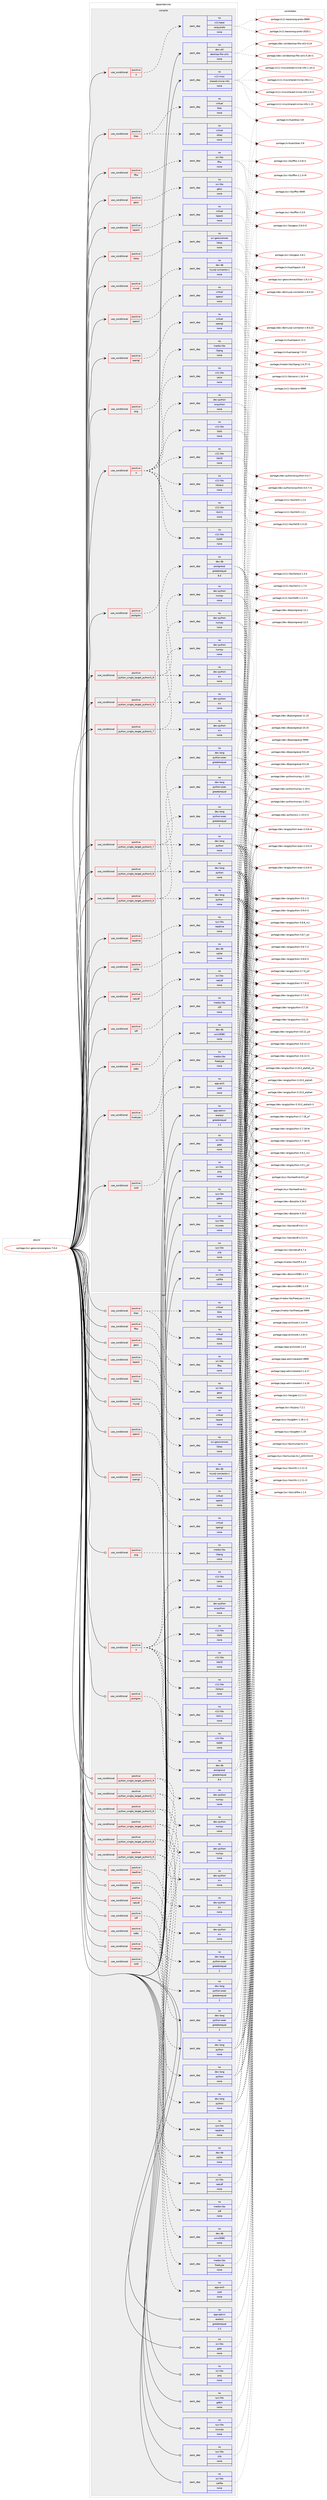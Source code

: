 digraph prolog {

# *************
# Graph options
# *************

newrank=true;
concentrate=true;
compound=true;
graph [rankdir=LR,fontname=Helvetica,fontsize=10,ranksep=1.5];#, ranksep=2.5, nodesep=0.2];
edge  [arrowhead=vee];
node  [fontname=Helvetica,fontsize=10];

# **********
# The ebuild
# **********

subgraph cluster_leftcol {
color=gray;
rank=same;
label=<<i>ebuild</i>>;
id [label="portage://sci-geosciences/grass-7.8.4", color=red, width=4, href="../sci-geosciences/grass-7.8.4.svg"];
}

# ****************
# The dependencies
# ****************

subgraph cluster_midcol {
color=gray;
label=<<i>dependencies</i>>;
subgraph cluster_compile {
fillcolor="#eeeeee";
style=filled;
label=<<i>compile</i>>;
subgraph cond2603 {
dependency9156 [label=<<TABLE BORDER="0" CELLBORDER="1" CELLSPACING="0" CELLPADDING="4"><TR><TD ROWSPAN="3" CELLPADDING="10">use_conditional</TD></TR><TR><TD>positive</TD></TR><TR><TD>X</TD></TR></TABLE>>, shape=none, color=red];
subgraph pack6467 {
dependency9157 [label=<<TABLE BORDER="0" CELLBORDER="1" CELLSPACING="0" CELLPADDING="4" WIDTH="220"><TR><TD ROWSPAN="6" CELLPADDING="30">pack_dep</TD></TR><TR><TD WIDTH="110">no</TD></TR><TR><TD>dev-python</TD></TR><TR><TD>wxpython</TD></TR><TR><TD>none</TD></TR><TR><TD></TD></TR></TABLE>>, shape=none, color=blue];
}
dependency9156:e -> dependency9157:w [weight=20,style="dashed",arrowhead="vee"];
subgraph pack6468 {
dependency9158 [label=<<TABLE BORDER="0" CELLBORDER="1" CELLSPACING="0" CELLPADDING="4" WIDTH="220"><TR><TD ROWSPAN="6" CELLPADDING="30">pack_dep</TD></TR><TR><TD WIDTH="110">no</TD></TR><TR><TD>x11-libs</TD></TR><TR><TD>cairo</TD></TR><TR><TD>none</TD></TR><TR><TD></TD></TR></TABLE>>, shape=none, color=blue];
}
dependency9156:e -> dependency9158:w [weight=20,style="dashed",arrowhead="vee"];
subgraph pack6469 {
dependency9159 [label=<<TABLE BORDER="0" CELLBORDER="1" CELLSPACING="0" CELLPADDING="4" WIDTH="220"><TR><TD ROWSPAN="6" CELLPADDING="30">pack_dep</TD></TR><TR><TD WIDTH="110">no</TD></TR><TR><TD>x11-libs</TD></TR><TR><TD>libICE</TD></TR><TR><TD>none</TD></TR><TR><TD></TD></TR></TABLE>>, shape=none, color=blue];
}
dependency9156:e -> dependency9159:w [weight=20,style="dashed",arrowhead="vee"];
subgraph pack6470 {
dependency9160 [label=<<TABLE BORDER="0" CELLBORDER="1" CELLSPACING="0" CELLPADDING="4" WIDTH="220"><TR><TD ROWSPAN="6" CELLPADDING="30">pack_dep</TD></TR><TR><TD WIDTH="110">no</TD></TR><TR><TD>x11-libs</TD></TR><TR><TD>libSM</TD></TR><TR><TD>none</TD></TR><TR><TD></TD></TR></TABLE>>, shape=none, color=blue];
}
dependency9156:e -> dependency9160:w [weight=20,style="dashed",arrowhead="vee"];
subgraph pack6471 {
dependency9161 [label=<<TABLE BORDER="0" CELLBORDER="1" CELLSPACING="0" CELLPADDING="4" WIDTH="220"><TR><TD ROWSPAN="6" CELLPADDING="30">pack_dep</TD></TR><TR><TD WIDTH="110">no</TD></TR><TR><TD>x11-libs</TD></TR><TR><TD>libX11</TD></TR><TR><TD>none</TD></TR><TR><TD></TD></TR></TABLE>>, shape=none, color=blue];
}
dependency9156:e -> dependency9161:w [weight=20,style="dashed",arrowhead="vee"];
subgraph pack6472 {
dependency9162 [label=<<TABLE BORDER="0" CELLBORDER="1" CELLSPACING="0" CELLPADDING="4" WIDTH="220"><TR><TD ROWSPAN="6" CELLPADDING="30">pack_dep</TD></TR><TR><TD WIDTH="110">no</TD></TR><TR><TD>x11-libs</TD></TR><TR><TD>libXext</TD></TR><TR><TD>none</TD></TR><TR><TD></TD></TR></TABLE>>, shape=none, color=blue];
}
dependency9156:e -> dependency9162:w [weight=20,style="dashed",arrowhead="vee"];
subgraph pack6473 {
dependency9163 [label=<<TABLE BORDER="0" CELLBORDER="1" CELLSPACING="0" CELLPADDING="4" WIDTH="220"><TR><TD ROWSPAN="6" CELLPADDING="30">pack_dep</TD></TR><TR><TD WIDTH="110">no</TD></TR><TR><TD>x11-libs</TD></TR><TR><TD>libXt</TD></TR><TR><TD>none</TD></TR><TR><TD></TD></TR></TABLE>>, shape=none, color=blue];
}
dependency9156:e -> dependency9163:w [weight=20,style="dashed",arrowhead="vee"];
}
id:e -> dependency9156:w [weight=20,style="solid",arrowhead="vee"];
subgraph cond2604 {
dependency9164 [label=<<TABLE BORDER="0" CELLBORDER="1" CELLSPACING="0" CELLPADDING="4"><TR><TD ROWSPAN="3" CELLPADDING="10">use_conditional</TD></TR><TR><TD>positive</TD></TR><TR><TD>X</TD></TR></TABLE>>, shape=none, color=red];
subgraph pack6474 {
dependency9165 [label=<<TABLE BORDER="0" CELLBORDER="1" CELLSPACING="0" CELLPADDING="4" WIDTH="220"><TR><TD ROWSPAN="6" CELLPADDING="30">pack_dep</TD></TR><TR><TD WIDTH="110">no</TD></TR><TR><TD>x11-base</TD></TR><TR><TD>xorg-proto</TD></TR><TR><TD>none</TD></TR><TR><TD></TD></TR></TABLE>>, shape=none, color=blue];
}
dependency9164:e -> dependency9165:w [weight=20,style="dashed",arrowhead="vee"];
}
id:e -> dependency9164:w [weight=20,style="solid",arrowhead="vee"];
subgraph cond2605 {
dependency9166 [label=<<TABLE BORDER="0" CELLBORDER="1" CELLSPACING="0" CELLPADDING="4"><TR><TD ROWSPAN="3" CELLPADDING="10">use_conditional</TD></TR><TR><TD>positive</TD></TR><TR><TD>blas</TD></TR></TABLE>>, shape=none, color=red];
subgraph pack6475 {
dependency9167 [label=<<TABLE BORDER="0" CELLBORDER="1" CELLSPACING="0" CELLPADDING="4" WIDTH="220"><TR><TD ROWSPAN="6" CELLPADDING="30">pack_dep</TD></TR><TR><TD WIDTH="110">no</TD></TR><TR><TD>virtual</TD></TR><TR><TD>cblas</TD></TR><TR><TD>none</TD></TR><TR><TD></TD></TR></TABLE>>, shape=none, color=blue];
}
dependency9166:e -> dependency9167:w [weight=20,style="dashed",arrowhead="vee"];
subgraph pack6476 {
dependency9168 [label=<<TABLE BORDER="0" CELLBORDER="1" CELLSPACING="0" CELLPADDING="4" WIDTH="220"><TR><TD ROWSPAN="6" CELLPADDING="30">pack_dep</TD></TR><TR><TD WIDTH="110">no</TD></TR><TR><TD>virtual</TD></TR><TR><TD>blas</TD></TR><TR><TD>none</TD></TR><TR><TD></TD></TR></TABLE>>, shape=none, color=blue];
}
dependency9166:e -> dependency9168:w [weight=20,style="dashed",arrowhead="vee"];
}
id:e -> dependency9166:w [weight=20,style="solid",arrowhead="vee"];
subgraph cond2606 {
dependency9169 [label=<<TABLE BORDER="0" CELLBORDER="1" CELLSPACING="0" CELLPADDING="4"><TR><TD ROWSPAN="3" CELLPADDING="10">use_conditional</TD></TR><TR><TD>positive</TD></TR><TR><TD>fftw</TD></TR></TABLE>>, shape=none, color=red];
subgraph pack6477 {
dependency9170 [label=<<TABLE BORDER="0" CELLBORDER="1" CELLSPACING="0" CELLPADDING="4" WIDTH="220"><TR><TD ROWSPAN="6" CELLPADDING="30">pack_dep</TD></TR><TR><TD WIDTH="110">no</TD></TR><TR><TD>sci-libs</TD></TR><TR><TD>fftw</TD></TR><TR><TD>none</TD></TR><TR><TD></TD></TR></TABLE>>, shape=none, color=blue];
}
dependency9169:e -> dependency9170:w [weight=20,style="dashed",arrowhead="vee"];
}
id:e -> dependency9169:w [weight=20,style="solid",arrowhead="vee"];
subgraph cond2607 {
dependency9171 [label=<<TABLE BORDER="0" CELLBORDER="1" CELLSPACING="0" CELLPADDING="4"><TR><TD ROWSPAN="3" CELLPADDING="10">use_conditional</TD></TR><TR><TD>positive</TD></TR><TR><TD>geos</TD></TR></TABLE>>, shape=none, color=red];
subgraph pack6478 {
dependency9172 [label=<<TABLE BORDER="0" CELLBORDER="1" CELLSPACING="0" CELLPADDING="4" WIDTH="220"><TR><TD ROWSPAN="6" CELLPADDING="30">pack_dep</TD></TR><TR><TD WIDTH="110">no</TD></TR><TR><TD>sci-libs</TD></TR><TR><TD>geos</TD></TR><TR><TD>none</TD></TR><TR><TD></TD></TR></TABLE>>, shape=none, color=blue];
}
dependency9171:e -> dependency9172:w [weight=20,style="dashed",arrowhead="vee"];
}
id:e -> dependency9171:w [weight=20,style="solid",arrowhead="vee"];
subgraph cond2608 {
dependency9173 [label=<<TABLE BORDER="0" CELLBORDER="1" CELLSPACING="0" CELLPADDING="4"><TR><TD ROWSPAN="3" CELLPADDING="10">use_conditional</TD></TR><TR><TD>positive</TD></TR><TR><TD>lapack</TD></TR></TABLE>>, shape=none, color=red];
subgraph pack6479 {
dependency9174 [label=<<TABLE BORDER="0" CELLBORDER="1" CELLSPACING="0" CELLPADDING="4" WIDTH="220"><TR><TD ROWSPAN="6" CELLPADDING="30">pack_dep</TD></TR><TR><TD WIDTH="110">no</TD></TR><TR><TD>virtual</TD></TR><TR><TD>lapack</TD></TR><TR><TD>none</TD></TR><TR><TD></TD></TR></TABLE>>, shape=none, color=blue];
}
dependency9173:e -> dependency9174:w [weight=20,style="dashed",arrowhead="vee"];
}
id:e -> dependency9173:w [weight=20,style="solid",arrowhead="vee"];
subgraph cond2609 {
dependency9175 [label=<<TABLE BORDER="0" CELLBORDER="1" CELLSPACING="0" CELLPADDING="4"><TR><TD ROWSPAN="3" CELLPADDING="10">use_conditional</TD></TR><TR><TD>positive</TD></TR><TR><TD>liblas</TD></TR></TABLE>>, shape=none, color=red];
subgraph pack6480 {
dependency9176 [label=<<TABLE BORDER="0" CELLBORDER="1" CELLSPACING="0" CELLPADDING="4" WIDTH="220"><TR><TD ROWSPAN="6" CELLPADDING="30">pack_dep</TD></TR><TR><TD WIDTH="110">no</TD></TR><TR><TD>sci-geosciences</TD></TR><TR><TD>liblas</TD></TR><TR><TD>none</TD></TR><TR><TD></TD></TR></TABLE>>, shape=none, color=blue];
}
dependency9175:e -> dependency9176:w [weight=20,style="dashed",arrowhead="vee"];
}
id:e -> dependency9175:w [weight=20,style="solid",arrowhead="vee"];
subgraph cond2610 {
dependency9177 [label=<<TABLE BORDER="0" CELLBORDER="1" CELLSPACING="0" CELLPADDING="4"><TR><TD ROWSPAN="3" CELLPADDING="10">use_conditional</TD></TR><TR><TD>positive</TD></TR><TR><TD>mysql</TD></TR></TABLE>>, shape=none, color=red];
subgraph pack6481 {
dependency9178 [label=<<TABLE BORDER="0" CELLBORDER="1" CELLSPACING="0" CELLPADDING="4" WIDTH="220"><TR><TD ROWSPAN="6" CELLPADDING="30">pack_dep</TD></TR><TR><TD WIDTH="110">no</TD></TR><TR><TD>dev-db</TD></TR><TR><TD>mysql-connector-c</TD></TR><TR><TD>none</TD></TR><TR><TD></TD></TR></TABLE>>, shape=none, color=blue];
}
dependency9177:e -> dependency9178:w [weight=20,style="dashed",arrowhead="vee"];
}
id:e -> dependency9177:w [weight=20,style="solid",arrowhead="vee"];
subgraph cond2611 {
dependency9179 [label=<<TABLE BORDER="0" CELLBORDER="1" CELLSPACING="0" CELLPADDING="4"><TR><TD ROWSPAN="3" CELLPADDING="10">use_conditional</TD></TR><TR><TD>positive</TD></TR><TR><TD>netcdf</TD></TR></TABLE>>, shape=none, color=red];
subgraph pack6482 {
dependency9180 [label=<<TABLE BORDER="0" CELLBORDER="1" CELLSPACING="0" CELLPADDING="4" WIDTH="220"><TR><TD ROWSPAN="6" CELLPADDING="30">pack_dep</TD></TR><TR><TD WIDTH="110">no</TD></TR><TR><TD>sci-libs</TD></TR><TR><TD>netcdf</TD></TR><TR><TD>none</TD></TR><TR><TD></TD></TR></TABLE>>, shape=none, color=blue];
}
dependency9179:e -> dependency9180:w [weight=20,style="dashed",arrowhead="vee"];
}
id:e -> dependency9179:w [weight=20,style="solid",arrowhead="vee"];
subgraph cond2612 {
dependency9181 [label=<<TABLE BORDER="0" CELLBORDER="1" CELLSPACING="0" CELLPADDING="4"><TR><TD ROWSPAN="3" CELLPADDING="10">use_conditional</TD></TR><TR><TD>positive</TD></TR><TR><TD>odbc</TD></TR></TABLE>>, shape=none, color=red];
subgraph pack6483 {
dependency9182 [label=<<TABLE BORDER="0" CELLBORDER="1" CELLSPACING="0" CELLPADDING="4" WIDTH="220"><TR><TD ROWSPAN="6" CELLPADDING="30">pack_dep</TD></TR><TR><TD WIDTH="110">no</TD></TR><TR><TD>dev-db</TD></TR><TR><TD>unixODBC</TD></TR><TR><TD>none</TD></TR><TR><TD></TD></TR></TABLE>>, shape=none, color=blue];
}
dependency9181:e -> dependency9182:w [weight=20,style="dashed",arrowhead="vee"];
}
id:e -> dependency9181:w [weight=20,style="solid",arrowhead="vee"];
subgraph cond2613 {
dependency9183 [label=<<TABLE BORDER="0" CELLBORDER="1" CELLSPACING="0" CELLPADDING="4"><TR><TD ROWSPAN="3" CELLPADDING="10">use_conditional</TD></TR><TR><TD>positive</TD></TR><TR><TD>opencl</TD></TR></TABLE>>, shape=none, color=red];
subgraph pack6484 {
dependency9184 [label=<<TABLE BORDER="0" CELLBORDER="1" CELLSPACING="0" CELLPADDING="4" WIDTH="220"><TR><TD ROWSPAN="6" CELLPADDING="30">pack_dep</TD></TR><TR><TD WIDTH="110">no</TD></TR><TR><TD>virtual</TD></TR><TR><TD>opencl</TD></TR><TR><TD>none</TD></TR><TR><TD></TD></TR></TABLE>>, shape=none, color=blue];
}
dependency9183:e -> dependency9184:w [weight=20,style="dashed",arrowhead="vee"];
}
id:e -> dependency9183:w [weight=20,style="solid",arrowhead="vee"];
subgraph cond2614 {
dependency9185 [label=<<TABLE BORDER="0" CELLBORDER="1" CELLSPACING="0" CELLPADDING="4"><TR><TD ROWSPAN="3" CELLPADDING="10">use_conditional</TD></TR><TR><TD>positive</TD></TR><TR><TD>opengl</TD></TR></TABLE>>, shape=none, color=red];
subgraph pack6485 {
dependency9186 [label=<<TABLE BORDER="0" CELLBORDER="1" CELLSPACING="0" CELLPADDING="4" WIDTH="220"><TR><TD ROWSPAN="6" CELLPADDING="30">pack_dep</TD></TR><TR><TD WIDTH="110">no</TD></TR><TR><TD>virtual</TD></TR><TR><TD>opengl</TD></TR><TR><TD>none</TD></TR><TR><TD></TD></TR></TABLE>>, shape=none, color=blue];
}
dependency9185:e -> dependency9186:w [weight=20,style="dashed",arrowhead="vee"];
}
id:e -> dependency9185:w [weight=20,style="solid",arrowhead="vee"];
subgraph cond2615 {
dependency9187 [label=<<TABLE BORDER="0" CELLBORDER="1" CELLSPACING="0" CELLPADDING="4"><TR><TD ROWSPAN="3" CELLPADDING="10">use_conditional</TD></TR><TR><TD>positive</TD></TR><TR><TD>png</TD></TR></TABLE>>, shape=none, color=red];
subgraph pack6486 {
dependency9188 [label=<<TABLE BORDER="0" CELLBORDER="1" CELLSPACING="0" CELLPADDING="4" WIDTH="220"><TR><TD ROWSPAN="6" CELLPADDING="30">pack_dep</TD></TR><TR><TD WIDTH="110">no</TD></TR><TR><TD>media-libs</TD></TR><TR><TD>libpng</TD></TR><TR><TD>none</TD></TR><TR><TD></TD></TR></TABLE>>, shape=none, color=blue];
}
dependency9187:e -> dependency9188:w [weight=20,style="dashed",arrowhead="vee"];
}
id:e -> dependency9187:w [weight=20,style="solid",arrowhead="vee"];
subgraph cond2616 {
dependency9189 [label=<<TABLE BORDER="0" CELLBORDER="1" CELLSPACING="0" CELLPADDING="4"><TR><TD ROWSPAN="3" CELLPADDING="10">use_conditional</TD></TR><TR><TD>positive</TD></TR><TR><TD>postgres</TD></TR></TABLE>>, shape=none, color=red];
subgraph pack6487 {
dependency9190 [label=<<TABLE BORDER="0" CELLBORDER="1" CELLSPACING="0" CELLPADDING="4" WIDTH="220"><TR><TD ROWSPAN="6" CELLPADDING="30">pack_dep</TD></TR><TR><TD WIDTH="110">no</TD></TR><TR><TD>dev-db</TD></TR><TR><TD>postgresql</TD></TR><TR><TD>greaterequal</TD></TR><TR><TD>8.4</TD></TR></TABLE>>, shape=none, color=blue];
}
dependency9189:e -> dependency9190:w [weight=20,style="dashed",arrowhead="vee"];
}
id:e -> dependency9189:w [weight=20,style="solid",arrowhead="vee"];
subgraph cond2617 {
dependency9191 [label=<<TABLE BORDER="0" CELLBORDER="1" CELLSPACING="0" CELLPADDING="4"><TR><TD ROWSPAN="3" CELLPADDING="10">use_conditional</TD></TR><TR><TD>positive</TD></TR><TR><TD>python_single_target_python3_7</TD></TR></TABLE>>, shape=none, color=red];
subgraph pack6488 {
dependency9192 [label=<<TABLE BORDER="0" CELLBORDER="1" CELLSPACING="0" CELLPADDING="4" WIDTH="220"><TR><TD ROWSPAN="6" CELLPADDING="30">pack_dep</TD></TR><TR><TD WIDTH="110">no</TD></TR><TR><TD>dev-lang</TD></TR><TR><TD>python</TD></TR><TR><TD>none</TD></TR><TR><TD></TD></TR></TABLE>>, shape=none, color=blue];
}
dependency9191:e -> dependency9192:w [weight=20,style="dashed",arrowhead="vee"];
subgraph pack6489 {
dependency9193 [label=<<TABLE BORDER="0" CELLBORDER="1" CELLSPACING="0" CELLPADDING="4" WIDTH="220"><TR><TD ROWSPAN="6" CELLPADDING="30">pack_dep</TD></TR><TR><TD WIDTH="110">no</TD></TR><TR><TD>dev-lang</TD></TR><TR><TD>python-exec</TD></TR><TR><TD>greaterequal</TD></TR><TR><TD>2</TD></TR></TABLE>>, shape=none, color=blue];
}
dependency9191:e -> dependency9193:w [weight=20,style="dashed",arrowhead="vee"];
}
id:e -> dependency9191:w [weight=20,style="solid",arrowhead="vee"];
subgraph cond2618 {
dependency9194 [label=<<TABLE BORDER="0" CELLBORDER="1" CELLSPACING="0" CELLPADDING="4"><TR><TD ROWSPAN="3" CELLPADDING="10">use_conditional</TD></TR><TR><TD>positive</TD></TR><TR><TD>python_single_target_python3_7</TD></TR></TABLE>>, shape=none, color=red];
subgraph pack6490 {
dependency9195 [label=<<TABLE BORDER="0" CELLBORDER="1" CELLSPACING="0" CELLPADDING="4" WIDTH="220"><TR><TD ROWSPAN="6" CELLPADDING="30">pack_dep</TD></TR><TR><TD WIDTH="110">no</TD></TR><TR><TD>dev-python</TD></TR><TR><TD>numpy</TD></TR><TR><TD>none</TD></TR><TR><TD></TD></TR></TABLE>>, shape=none, color=blue];
}
dependency9194:e -> dependency9195:w [weight=20,style="dashed",arrowhead="vee"];
subgraph pack6491 {
dependency9196 [label=<<TABLE BORDER="0" CELLBORDER="1" CELLSPACING="0" CELLPADDING="4" WIDTH="220"><TR><TD ROWSPAN="6" CELLPADDING="30">pack_dep</TD></TR><TR><TD WIDTH="110">no</TD></TR><TR><TD>dev-python</TD></TR><TR><TD>six</TD></TR><TR><TD>none</TD></TR><TR><TD></TD></TR></TABLE>>, shape=none, color=blue];
}
dependency9194:e -> dependency9196:w [weight=20,style="dashed",arrowhead="vee"];
}
id:e -> dependency9194:w [weight=20,style="solid",arrowhead="vee"];
subgraph cond2619 {
dependency9197 [label=<<TABLE BORDER="0" CELLBORDER="1" CELLSPACING="0" CELLPADDING="4"><TR><TD ROWSPAN="3" CELLPADDING="10">use_conditional</TD></TR><TR><TD>positive</TD></TR><TR><TD>python_single_target_python3_8</TD></TR></TABLE>>, shape=none, color=red];
subgraph pack6492 {
dependency9198 [label=<<TABLE BORDER="0" CELLBORDER="1" CELLSPACING="0" CELLPADDING="4" WIDTH="220"><TR><TD ROWSPAN="6" CELLPADDING="30">pack_dep</TD></TR><TR><TD WIDTH="110">no</TD></TR><TR><TD>dev-lang</TD></TR><TR><TD>python</TD></TR><TR><TD>none</TD></TR><TR><TD></TD></TR></TABLE>>, shape=none, color=blue];
}
dependency9197:e -> dependency9198:w [weight=20,style="dashed",arrowhead="vee"];
subgraph pack6493 {
dependency9199 [label=<<TABLE BORDER="0" CELLBORDER="1" CELLSPACING="0" CELLPADDING="4" WIDTH="220"><TR><TD ROWSPAN="6" CELLPADDING="30">pack_dep</TD></TR><TR><TD WIDTH="110">no</TD></TR><TR><TD>dev-lang</TD></TR><TR><TD>python-exec</TD></TR><TR><TD>greaterequal</TD></TR><TR><TD>2</TD></TR></TABLE>>, shape=none, color=blue];
}
dependency9197:e -> dependency9199:w [weight=20,style="dashed",arrowhead="vee"];
}
id:e -> dependency9197:w [weight=20,style="solid",arrowhead="vee"];
subgraph cond2620 {
dependency9200 [label=<<TABLE BORDER="0" CELLBORDER="1" CELLSPACING="0" CELLPADDING="4"><TR><TD ROWSPAN="3" CELLPADDING="10">use_conditional</TD></TR><TR><TD>positive</TD></TR><TR><TD>python_single_target_python3_8</TD></TR></TABLE>>, shape=none, color=red];
subgraph pack6494 {
dependency9201 [label=<<TABLE BORDER="0" CELLBORDER="1" CELLSPACING="0" CELLPADDING="4" WIDTH="220"><TR><TD ROWSPAN="6" CELLPADDING="30">pack_dep</TD></TR><TR><TD WIDTH="110">no</TD></TR><TR><TD>dev-python</TD></TR><TR><TD>numpy</TD></TR><TR><TD>none</TD></TR><TR><TD></TD></TR></TABLE>>, shape=none, color=blue];
}
dependency9200:e -> dependency9201:w [weight=20,style="dashed",arrowhead="vee"];
subgraph pack6495 {
dependency9202 [label=<<TABLE BORDER="0" CELLBORDER="1" CELLSPACING="0" CELLPADDING="4" WIDTH="220"><TR><TD ROWSPAN="6" CELLPADDING="30">pack_dep</TD></TR><TR><TD WIDTH="110">no</TD></TR><TR><TD>dev-python</TD></TR><TR><TD>six</TD></TR><TR><TD>none</TD></TR><TR><TD></TD></TR></TABLE>>, shape=none, color=blue];
}
dependency9200:e -> dependency9202:w [weight=20,style="dashed",arrowhead="vee"];
}
id:e -> dependency9200:w [weight=20,style="solid",arrowhead="vee"];
subgraph cond2621 {
dependency9203 [label=<<TABLE BORDER="0" CELLBORDER="1" CELLSPACING="0" CELLPADDING="4"><TR><TD ROWSPAN="3" CELLPADDING="10">use_conditional</TD></TR><TR><TD>positive</TD></TR><TR><TD>python_single_target_python3_9</TD></TR></TABLE>>, shape=none, color=red];
subgraph pack6496 {
dependency9204 [label=<<TABLE BORDER="0" CELLBORDER="1" CELLSPACING="0" CELLPADDING="4" WIDTH="220"><TR><TD ROWSPAN="6" CELLPADDING="30">pack_dep</TD></TR><TR><TD WIDTH="110">no</TD></TR><TR><TD>dev-lang</TD></TR><TR><TD>python</TD></TR><TR><TD>none</TD></TR><TR><TD></TD></TR></TABLE>>, shape=none, color=blue];
}
dependency9203:e -> dependency9204:w [weight=20,style="dashed",arrowhead="vee"];
subgraph pack6497 {
dependency9205 [label=<<TABLE BORDER="0" CELLBORDER="1" CELLSPACING="0" CELLPADDING="4" WIDTH="220"><TR><TD ROWSPAN="6" CELLPADDING="30">pack_dep</TD></TR><TR><TD WIDTH="110">no</TD></TR><TR><TD>dev-lang</TD></TR><TR><TD>python-exec</TD></TR><TR><TD>greaterequal</TD></TR><TR><TD>2</TD></TR></TABLE>>, shape=none, color=blue];
}
dependency9203:e -> dependency9205:w [weight=20,style="dashed",arrowhead="vee"];
}
id:e -> dependency9203:w [weight=20,style="solid",arrowhead="vee"];
subgraph cond2622 {
dependency9206 [label=<<TABLE BORDER="0" CELLBORDER="1" CELLSPACING="0" CELLPADDING="4"><TR><TD ROWSPAN="3" CELLPADDING="10">use_conditional</TD></TR><TR><TD>positive</TD></TR><TR><TD>python_single_target_python3_9</TD></TR></TABLE>>, shape=none, color=red];
subgraph pack6498 {
dependency9207 [label=<<TABLE BORDER="0" CELLBORDER="1" CELLSPACING="0" CELLPADDING="4" WIDTH="220"><TR><TD ROWSPAN="6" CELLPADDING="30">pack_dep</TD></TR><TR><TD WIDTH="110">no</TD></TR><TR><TD>dev-python</TD></TR><TR><TD>numpy</TD></TR><TR><TD>none</TD></TR><TR><TD></TD></TR></TABLE>>, shape=none, color=blue];
}
dependency9206:e -> dependency9207:w [weight=20,style="dashed",arrowhead="vee"];
subgraph pack6499 {
dependency9208 [label=<<TABLE BORDER="0" CELLBORDER="1" CELLSPACING="0" CELLPADDING="4" WIDTH="220"><TR><TD ROWSPAN="6" CELLPADDING="30">pack_dep</TD></TR><TR><TD WIDTH="110">no</TD></TR><TR><TD>dev-python</TD></TR><TR><TD>six</TD></TR><TR><TD>none</TD></TR><TR><TD></TD></TR></TABLE>>, shape=none, color=blue];
}
dependency9206:e -> dependency9208:w [weight=20,style="dashed",arrowhead="vee"];
}
id:e -> dependency9206:w [weight=20,style="solid",arrowhead="vee"];
subgraph cond2623 {
dependency9209 [label=<<TABLE BORDER="0" CELLBORDER="1" CELLSPACING="0" CELLPADDING="4"><TR><TD ROWSPAN="3" CELLPADDING="10">use_conditional</TD></TR><TR><TD>positive</TD></TR><TR><TD>readline</TD></TR></TABLE>>, shape=none, color=red];
subgraph pack6500 {
dependency9210 [label=<<TABLE BORDER="0" CELLBORDER="1" CELLSPACING="0" CELLPADDING="4" WIDTH="220"><TR><TD ROWSPAN="6" CELLPADDING="30">pack_dep</TD></TR><TR><TD WIDTH="110">no</TD></TR><TR><TD>sys-libs</TD></TR><TR><TD>readline</TD></TR><TR><TD>none</TD></TR><TR><TD></TD></TR></TABLE>>, shape=none, color=blue];
}
dependency9209:e -> dependency9210:w [weight=20,style="dashed",arrowhead="vee"];
}
id:e -> dependency9209:w [weight=20,style="solid",arrowhead="vee"];
subgraph cond2624 {
dependency9211 [label=<<TABLE BORDER="0" CELLBORDER="1" CELLSPACING="0" CELLPADDING="4"><TR><TD ROWSPAN="3" CELLPADDING="10">use_conditional</TD></TR><TR><TD>positive</TD></TR><TR><TD>sqlite</TD></TR></TABLE>>, shape=none, color=red];
subgraph pack6501 {
dependency9212 [label=<<TABLE BORDER="0" CELLBORDER="1" CELLSPACING="0" CELLPADDING="4" WIDTH="220"><TR><TD ROWSPAN="6" CELLPADDING="30">pack_dep</TD></TR><TR><TD WIDTH="110">no</TD></TR><TR><TD>dev-db</TD></TR><TR><TD>sqlite</TD></TR><TR><TD>none</TD></TR><TR><TD></TD></TR></TABLE>>, shape=none, color=blue];
}
dependency9211:e -> dependency9212:w [weight=20,style="dashed",arrowhead="vee"];
}
id:e -> dependency9211:w [weight=20,style="solid",arrowhead="vee"];
subgraph cond2625 {
dependency9213 [label=<<TABLE BORDER="0" CELLBORDER="1" CELLSPACING="0" CELLPADDING="4"><TR><TD ROWSPAN="3" CELLPADDING="10">use_conditional</TD></TR><TR><TD>positive</TD></TR><TR><TD>tiff</TD></TR></TABLE>>, shape=none, color=red];
subgraph pack6502 {
dependency9214 [label=<<TABLE BORDER="0" CELLBORDER="1" CELLSPACING="0" CELLPADDING="4" WIDTH="220"><TR><TD ROWSPAN="6" CELLPADDING="30">pack_dep</TD></TR><TR><TD WIDTH="110">no</TD></TR><TR><TD>media-libs</TD></TR><TR><TD>tiff</TD></TR><TR><TD>none</TD></TR><TR><TD></TD></TR></TABLE>>, shape=none, color=blue];
}
dependency9213:e -> dependency9214:w [weight=20,style="dashed",arrowhead="vee"];
}
id:e -> dependency9213:w [weight=20,style="solid",arrowhead="vee"];
subgraph cond2626 {
dependency9215 [label=<<TABLE BORDER="0" CELLBORDER="1" CELLSPACING="0" CELLPADDING="4"><TR><TD ROWSPAN="3" CELLPADDING="10">use_conditional</TD></TR><TR><TD>positive</TD></TR><TR><TD>truetype</TD></TR></TABLE>>, shape=none, color=red];
subgraph pack6503 {
dependency9216 [label=<<TABLE BORDER="0" CELLBORDER="1" CELLSPACING="0" CELLPADDING="4" WIDTH="220"><TR><TD ROWSPAN="6" CELLPADDING="30">pack_dep</TD></TR><TR><TD WIDTH="110">no</TD></TR><TR><TD>media-libs</TD></TR><TR><TD>freetype</TD></TR><TR><TD>none</TD></TR><TR><TD></TD></TR></TABLE>>, shape=none, color=blue];
}
dependency9215:e -> dependency9216:w [weight=20,style="dashed",arrowhead="vee"];
}
id:e -> dependency9215:w [weight=20,style="solid",arrowhead="vee"];
subgraph cond2627 {
dependency9217 [label=<<TABLE BORDER="0" CELLBORDER="1" CELLSPACING="0" CELLPADDING="4"><TR><TD ROWSPAN="3" CELLPADDING="10">use_conditional</TD></TR><TR><TD>positive</TD></TR><TR><TD>zstd</TD></TR></TABLE>>, shape=none, color=red];
subgraph pack6504 {
dependency9218 [label=<<TABLE BORDER="0" CELLBORDER="1" CELLSPACING="0" CELLPADDING="4" WIDTH="220"><TR><TD ROWSPAN="6" CELLPADDING="30">pack_dep</TD></TR><TR><TD WIDTH="110">no</TD></TR><TR><TD>app-arch</TD></TR><TR><TD>zstd</TD></TR><TR><TD>none</TD></TR><TR><TD></TD></TR></TABLE>>, shape=none, color=blue];
}
dependency9217:e -> dependency9218:w [weight=20,style="dashed",arrowhead="vee"];
}
id:e -> dependency9217:w [weight=20,style="solid",arrowhead="vee"];
subgraph pack6505 {
dependency9219 [label=<<TABLE BORDER="0" CELLBORDER="1" CELLSPACING="0" CELLPADDING="4" WIDTH="220"><TR><TD ROWSPAN="6" CELLPADDING="30">pack_dep</TD></TR><TR><TD WIDTH="110">no</TD></TR><TR><TD>app-admin</TD></TR><TR><TD>eselect</TD></TR><TR><TD>greaterequal</TD></TR><TR><TD>1.2</TD></TR></TABLE>>, shape=none, color=blue];
}
id:e -> dependency9219:w [weight=20,style="solid",arrowhead="vee"];
subgraph pack6506 {
dependency9220 [label=<<TABLE BORDER="0" CELLBORDER="1" CELLSPACING="0" CELLPADDING="4" WIDTH="220"><TR><TD ROWSPAN="6" CELLPADDING="30">pack_dep</TD></TR><TR><TD WIDTH="110">no</TD></TR><TR><TD>dev-util</TD></TR><TR><TD>desktop-file-utils</TD></TR><TR><TD>none</TD></TR><TR><TD></TD></TR></TABLE>>, shape=none, color=blue];
}
id:e -> dependency9220:w [weight=20,style="solid",arrowhead="vee"];
subgraph pack6507 {
dependency9221 [label=<<TABLE BORDER="0" CELLBORDER="1" CELLSPACING="0" CELLPADDING="4" WIDTH="220"><TR><TD ROWSPAN="6" CELLPADDING="30">pack_dep</TD></TR><TR><TD WIDTH="110">no</TD></TR><TR><TD>sci-libs</TD></TR><TR><TD>gdal</TD></TR><TR><TD>none</TD></TR><TR><TD></TD></TR></TABLE>>, shape=none, color=blue];
}
id:e -> dependency9221:w [weight=20,style="solid",arrowhead="vee"];
subgraph pack6508 {
dependency9222 [label=<<TABLE BORDER="0" CELLBORDER="1" CELLSPACING="0" CELLPADDING="4" WIDTH="220"><TR><TD ROWSPAN="6" CELLPADDING="30">pack_dep</TD></TR><TR><TD WIDTH="110">no</TD></TR><TR><TD>sci-libs</TD></TR><TR><TD>proj</TD></TR><TR><TD>none</TD></TR><TR><TD></TD></TR></TABLE>>, shape=none, color=blue];
}
id:e -> dependency9222:w [weight=20,style="solid",arrowhead="vee"];
subgraph pack6509 {
dependency9223 [label=<<TABLE BORDER="0" CELLBORDER="1" CELLSPACING="0" CELLPADDING="4" WIDTH="220"><TR><TD ROWSPAN="6" CELLPADDING="30">pack_dep</TD></TR><TR><TD WIDTH="110">no</TD></TR><TR><TD>sci-libs</TD></TR><TR><TD>xdrfile</TD></TR><TR><TD>none</TD></TR><TR><TD></TD></TR></TABLE>>, shape=none, color=blue];
}
id:e -> dependency9223:w [weight=20,style="solid",arrowhead="vee"];
subgraph pack6510 {
dependency9224 [label=<<TABLE BORDER="0" CELLBORDER="1" CELLSPACING="0" CELLPADDING="4" WIDTH="220"><TR><TD ROWSPAN="6" CELLPADDING="30">pack_dep</TD></TR><TR><TD WIDTH="110">no</TD></TR><TR><TD>sys-libs</TD></TR><TR><TD>gdbm</TD></TR><TR><TD>none</TD></TR><TR><TD></TD></TR></TABLE>>, shape=none, color=blue];
}
id:e -> dependency9224:w [weight=20,style="solid",arrowhead="vee"];
subgraph pack6511 {
dependency9225 [label=<<TABLE BORDER="0" CELLBORDER="1" CELLSPACING="0" CELLPADDING="4" WIDTH="220"><TR><TD ROWSPAN="6" CELLPADDING="30">pack_dep</TD></TR><TR><TD WIDTH="110">no</TD></TR><TR><TD>sys-libs</TD></TR><TR><TD>ncurses</TD></TR><TR><TD>none</TD></TR><TR><TD></TD></TR></TABLE>>, shape=none, color=blue];
}
id:e -> dependency9225:w [weight=20,style="solid",arrowhead="vee"];
subgraph pack6512 {
dependency9226 [label=<<TABLE BORDER="0" CELLBORDER="1" CELLSPACING="0" CELLPADDING="4" WIDTH="220"><TR><TD ROWSPAN="6" CELLPADDING="30">pack_dep</TD></TR><TR><TD WIDTH="110">no</TD></TR><TR><TD>sys-libs</TD></TR><TR><TD>zlib</TD></TR><TR><TD>none</TD></TR><TR><TD></TD></TR></TABLE>>, shape=none, color=blue];
}
id:e -> dependency9226:w [weight=20,style="solid",arrowhead="vee"];
subgraph pack6513 {
dependency9227 [label=<<TABLE BORDER="0" CELLBORDER="1" CELLSPACING="0" CELLPADDING="4" WIDTH="220"><TR><TD ROWSPAN="6" CELLPADDING="30">pack_dep</TD></TR><TR><TD WIDTH="110">no</TD></TR><TR><TD>x11-misc</TD></TR><TR><TD>shared-mime-info</TD></TR><TR><TD>none</TD></TR><TR><TD></TD></TR></TABLE>>, shape=none, color=blue];
}
id:e -> dependency9227:w [weight=20,style="solid",arrowhead="vee"];
}
subgraph cluster_compileandrun {
fillcolor="#eeeeee";
style=filled;
label=<<i>compile and run</i>>;
}
subgraph cluster_run {
fillcolor="#eeeeee";
style=filled;
label=<<i>run</i>>;
subgraph cond2628 {
dependency9228 [label=<<TABLE BORDER="0" CELLBORDER="1" CELLSPACING="0" CELLPADDING="4"><TR><TD ROWSPAN="3" CELLPADDING="10">use_conditional</TD></TR><TR><TD>positive</TD></TR><TR><TD>X</TD></TR></TABLE>>, shape=none, color=red];
subgraph pack6514 {
dependency9229 [label=<<TABLE BORDER="0" CELLBORDER="1" CELLSPACING="0" CELLPADDING="4" WIDTH="220"><TR><TD ROWSPAN="6" CELLPADDING="30">pack_dep</TD></TR><TR><TD WIDTH="110">no</TD></TR><TR><TD>dev-python</TD></TR><TR><TD>wxpython</TD></TR><TR><TD>none</TD></TR><TR><TD></TD></TR></TABLE>>, shape=none, color=blue];
}
dependency9228:e -> dependency9229:w [weight=20,style="dashed",arrowhead="vee"];
subgraph pack6515 {
dependency9230 [label=<<TABLE BORDER="0" CELLBORDER="1" CELLSPACING="0" CELLPADDING="4" WIDTH="220"><TR><TD ROWSPAN="6" CELLPADDING="30">pack_dep</TD></TR><TR><TD WIDTH="110">no</TD></TR><TR><TD>x11-libs</TD></TR><TR><TD>cairo</TD></TR><TR><TD>none</TD></TR><TR><TD></TD></TR></TABLE>>, shape=none, color=blue];
}
dependency9228:e -> dependency9230:w [weight=20,style="dashed",arrowhead="vee"];
subgraph pack6516 {
dependency9231 [label=<<TABLE BORDER="0" CELLBORDER="1" CELLSPACING="0" CELLPADDING="4" WIDTH="220"><TR><TD ROWSPAN="6" CELLPADDING="30">pack_dep</TD></TR><TR><TD WIDTH="110">no</TD></TR><TR><TD>x11-libs</TD></TR><TR><TD>libICE</TD></TR><TR><TD>none</TD></TR><TR><TD></TD></TR></TABLE>>, shape=none, color=blue];
}
dependency9228:e -> dependency9231:w [weight=20,style="dashed",arrowhead="vee"];
subgraph pack6517 {
dependency9232 [label=<<TABLE BORDER="0" CELLBORDER="1" CELLSPACING="0" CELLPADDING="4" WIDTH="220"><TR><TD ROWSPAN="6" CELLPADDING="30">pack_dep</TD></TR><TR><TD WIDTH="110">no</TD></TR><TR><TD>x11-libs</TD></TR><TR><TD>libSM</TD></TR><TR><TD>none</TD></TR><TR><TD></TD></TR></TABLE>>, shape=none, color=blue];
}
dependency9228:e -> dependency9232:w [weight=20,style="dashed",arrowhead="vee"];
subgraph pack6518 {
dependency9233 [label=<<TABLE BORDER="0" CELLBORDER="1" CELLSPACING="0" CELLPADDING="4" WIDTH="220"><TR><TD ROWSPAN="6" CELLPADDING="30">pack_dep</TD></TR><TR><TD WIDTH="110">no</TD></TR><TR><TD>x11-libs</TD></TR><TR><TD>libX11</TD></TR><TR><TD>none</TD></TR><TR><TD></TD></TR></TABLE>>, shape=none, color=blue];
}
dependency9228:e -> dependency9233:w [weight=20,style="dashed",arrowhead="vee"];
subgraph pack6519 {
dependency9234 [label=<<TABLE BORDER="0" CELLBORDER="1" CELLSPACING="0" CELLPADDING="4" WIDTH="220"><TR><TD ROWSPAN="6" CELLPADDING="30">pack_dep</TD></TR><TR><TD WIDTH="110">no</TD></TR><TR><TD>x11-libs</TD></TR><TR><TD>libXext</TD></TR><TR><TD>none</TD></TR><TR><TD></TD></TR></TABLE>>, shape=none, color=blue];
}
dependency9228:e -> dependency9234:w [weight=20,style="dashed",arrowhead="vee"];
subgraph pack6520 {
dependency9235 [label=<<TABLE BORDER="0" CELLBORDER="1" CELLSPACING="0" CELLPADDING="4" WIDTH="220"><TR><TD ROWSPAN="6" CELLPADDING="30">pack_dep</TD></TR><TR><TD WIDTH="110">no</TD></TR><TR><TD>x11-libs</TD></TR><TR><TD>libXt</TD></TR><TR><TD>none</TD></TR><TR><TD></TD></TR></TABLE>>, shape=none, color=blue];
}
dependency9228:e -> dependency9235:w [weight=20,style="dashed",arrowhead="vee"];
}
id:e -> dependency9228:w [weight=20,style="solid",arrowhead="odot"];
subgraph cond2629 {
dependency9236 [label=<<TABLE BORDER="0" CELLBORDER="1" CELLSPACING="0" CELLPADDING="4"><TR><TD ROWSPAN="3" CELLPADDING="10">use_conditional</TD></TR><TR><TD>positive</TD></TR><TR><TD>blas</TD></TR></TABLE>>, shape=none, color=red];
subgraph pack6521 {
dependency9237 [label=<<TABLE BORDER="0" CELLBORDER="1" CELLSPACING="0" CELLPADDING="4" WIDTH="220"><TR><TD ROWSPAN="6" CELLPADDING="30">pack_dep</TD></TR><TR><TD WIDTH="110">no</TD></TR><TR><TD>virtual</TD></TR><TR><TD>cblas</TD></TR><TR><TD>none</TD></TR><TR><TD></TD></TR></TABLE>>, shape=none, color=blue];
}
dependency9236:e -> dependency9237:w [weight=20,style="dashed",arrowhead="vee"];
subgraph pack6522 {
dependency9238 [label=<<TABLE BORDER="0" CELLBORDER="1" CELLSPACING="0" CELLPADDING="4" WIDTH="220"><TR><TD ROWSPAN="6" CELLPADDING="30">pack_dep</TD></TR><TR><TD WIDTH="110">no</TD></TR><TR><TD>virtual</TD></TR><TR><TD>blas</TD></TR><TR><TD>none</TD></TR><TR><TD></TD></TR></TABLE>>, shape=none, color=blue];
}
dependency9236:e -> dependency9238:w [weight=20,style="dashed",arrowhead="vee"];
}
id:e -> dependency9236:w [weight=20,style="solid",arrowhead="odot"];
subgraph cond2630 {
dependency9239 [label=<<TABLE BORDER="0" CELLBORDER="1" CELLSPACING="0" CELLPADDING="4"><TR><TD ROWSPAN="3" CELLPADDING="10">use_conditional</TD></TR><TR><TD>positive</TD></TR><TR><TD>fftw</TD></TR></TABLE>>, shape=none, color=red];
subgraph pack6523 {
dependency9240 [label=<<TABLE BORDER="0" CELLBORDER="1" CELLSPACING="0" CELLPADDING="4" WIDTH="220"><TR><TD ROWSPAN="6" CELLPADDING="30">pack_dep</TD></TR><TR><TD WIDTH="110">no</TD></TR><TR><TD>sci-libs</TD></TR><TR><TD>fftw</TD></TR><TR><TD>none</TD></TR><TR><TD></TD></TR></TABLE>>, shape=none, color=blue];
}
dependency9239:e -> dependency9240:w [weight=20,style="dashed",arrowhead="vee"];
}
id:e -> dependency9239:w [weight=20,style="solid",arrowhead="odot"];
subgraph cond2631 {
dependency9241 [label=<<TABLE BORDER="0" CELLBORDER="1" CELLSPACING="0" CELLPADDING="4"><TR><TD ROWSPAN="3" CELLPADDING="10">use_conditional</TD></TR><TR><TD>positive</TD></TR><TR><TD>geos</TD></TR></TABLE>>, shape=none, color=red];
subgraph pack6524 {
dependency9242 [label=<<TABLE BORDER="0" CELLBORDER="1" CELLSPACING="0" CELLPADDING="4" WIDTH="220"><TR><TD ROWSPAN="6" CELLPADDING="30">pack_dep</TD></TR><TR><TD WIDTH="110">no</TD></TR><TR><TD>sci-libs</TD></TR><TR><TD>geos</TD></TR><TR><TD>none</TD></TR><TR><TD></TD></TR></TABLE>>, shape=none, color=blue];
}
dependency9241:e -> dependency9242:w [weight=20,style="dashed",arrowhead="vee"];
}
id:e -> dependency9241:w [weight=20,style="solid",arrowhead="odot"];
subgraph cond2632 {
dependency9243 [label=<<TABLE BORDER="0" CELLBORDER="1" CELLSPACING="0" CELLPADDING="4"><TR><TD ROWSPAN="3" CELLPADDING="10">use_conditional</TD></TR><TR><TD>positive</TD></TR><TR><TD>lapack</TD></TR></TABLE>>, shape=none, color=red];
subgraph pack6525 {
dependency9244 [label=<<TABLE BORDER="0" CELLBORDER="1" CELLSPACING="0" CELLPADDING="4" WIDTH="220"><TR><TD ROWSPAN="6" CELLPADDING="30">pack_dep</TD></TR><TR><TD WIDTH="110">no</TD></TR><TR><TD>virtual</TD></TR><TR><TD>lapack</TD></TR><TR><TD>none</TD></TR><TR><TD></TD></TR></TABLE>>, shape=none, color=blue];
}
dependency9243:e -> dependency9244:w [weight=20,style="dashed",arrowhead="vee"];
}
id:e -> dependency9243:w [weight=20,style="solid",arrowhead="odot"];
subgraph cond2633 {
dependency9245 [label=<<TABLE BORDER="0" CELLBORDER="1" CELLSPACING="0" CELLPADDING="4"><TR><TD ROWSPAN="3" CELLPADDING="10">use_conditional</TD></TR><TR><TD>positive</TD></TR><TR><TD>liblas</TD></TR></TABLE>>, shape=none, color=red];
subgraph pack6526 {
dependency9246 [label=<<TABLE BORDER="0" CELLBORDER="1" CELLSPACING="0" CELLPADDING="4" WIDTH="220"><TR><TD ROWSPAN="6" CELLPADDING="30">pack_dep</TD></TR><TR><TD WIDTH="110">no</TD></TR><TR><TD>sci-geosciences</TD></TR><TR><TD>liblas</TD></TR><TR><TD>none</TD></TR><TR><TD></TD></TR></TABLE>>, shape=none, color=blue];
}
dependency9245:e -> dependency9246:w [weight=20,style="dashed",arrowhead="vee"];
}
id:e -> dependency9245:w [weight=20,style="solid",arrowhead="odot"];
subgraph cond2634 {
dependency9247 [label=<<TABLE BORDER="0" CELLBORDER="1" CELLSPACING="0" CELLPADDING="4"><TR><TD ROWSPAN="3" CELLPADDING="10">use_conditional</TD></TR><TR><TD>positive</TD></TR><TR><TD>mysql</TD></TR></TABLE>>, shape=none, color=red];
subgraph pack6527 {
dependency9248 [label=<<TABLE BORDER="0" CELLBORDER="1" CELLSPACING="0" CELLPADDING="4" WIDTH="220"><TR><TD ROWSPAN="6" CELLPADDING="30">pack_dep</TD></TR><TR><TD WIDTH="110">no</TD></TR><TR><TD>dev-db</TD></TR><TR><TD>mysql-connector-c</TD></TR><TR><TD>none</TD></TR><TR><TD></TD></TR></TABLE>>, shape=none, color=blue];
}
dependency9247:e -> dependency9248:w [weight=20,style="dashed",arrowhead="vee"];
}
id:e -> dependency9247:w [weight=20,style="solid",arrowhead="odot"];
subgraph cond2635 {
dependency9249 [label=<<TABLE BORDER="0" CELLBORDER="1" CELLSPACING="0" CELLPADDING="4"><TR><TD ROWSPAN="3" CELLPADDING="10">use_conditional</TD></TR><TR><TD>positive</TD></TR><TR><TD>netcdf</TD></TR></TABLE>>, shape=none, color=red];
subgraph pack6528 {
dependency9250 [label=<<TABLE BORDER="0" CELLBORDER="1" CELLSPACING="0" CELLPADDING="4" WIDTH="220"><TR><TD ROWSPAN="6" CELLPADDING="30">pack_dep</TD></TR><TR><TD WIDTH="110">no</TD></TR><TR><TD>sci-libs</TD></TR><TR><TD>netcdf</TD></TR><TR><TD>none</TD></TR><TR><TD></TD></TR></TABLE>>, shape=none, color=blue];
}
dependency9249:e -> dependency9250:w [weight=20,style="dashed",arrowhead="vee"];
}
id:e -> dependency9249:w [weight=20,style="solid",arrowhead="odot"];
subgraph cond2636 {
dependency9251 [label=<<TABLE BORDER="0" CELLBORDER="1" CELLSPACING="0" CELLPADDING="4"><TR><TD ROWSPAN="3" CELLPADDING="10">use_conditional</TD></TR><TR><TD>positive</TD></TR><TR><TD>odbc</TD></TR></TABLE>>, shape=none, color=red];
subgraph pack6529 {
dependency9252 [label=<<TABLE BORDER="0" CELLBORDER="1" CELLSPACING="0" CELLPADDING="4" WIDTH="220"><TR><TD ROWSPAN="6" CELLPADDING="30">pack_dep</TD></TR><TR><TD WIDTH="110">no</TD></TR><TR><TD>dev-db</TD></TR><TR><TD>unixODBC</TD></TR><TR><TD>none</TD></TR><TR><TD></TD></TR></TABLE>>, shape=none, color=blue];
}
dependency9251:e -> dependency9252:w [weight=20,style="dashed",arrowhead="vee"];
}
id:e -> dependency9251:w [weight=20,style="solid",arrowhead="odot"];
subgraph cond2637 {
dependency9253 [label=<<TABLE BORDER="0" CELLBORDER="1" CELLSPACING="0" CELLPADDING="4"><TR><TD ROWSPAN="3" CELLPADDING="10">use_conditional</TD></TR><TR><TD>positive</TD></TR><TR><TD>opencl</TD></TR></TABLE>>, shape=none, color=red];
subgraph pack6530 {
dependency9254 [label=<<TABLE BORDER="0" CELLBORDER="1" CELLSPACING="0" CELLPADDING="4" WIDTH="220"><TR><TD ROWSPAN="6" CELLPADDING="30">pack_dep</TD></TR><TR><TD WIDTH="110">no</TD></TR><TR><TD>virtual</TD></TR><TR><TD>opencl</TD></TR><TR><TD>none</TD></TR><TR><TD></TD></TR></TABLE>>, shape=none, color=blue];
}
dependency9253:e -> dependency9254:w [weight=20,style="dashed",arrowhead="vee"];
}
id:e -> dependency9253:w [weight=20,style="solid",arrowhead="odot"];
subgraph cond2638 {
dependency9255 [label=<<TABLE BORDER="0" CELLBORDER="1" CELLSPACING="0" CELLPADDING="4"><TR><TD ROWSPAN="3" CELLPADDING="10">use_conditional</TD></TR><TR><TD>positive</TD></TR><TR><TD>opengl</TD></TR></TABLE>>, shape=none, color=red];
subgraph pack6531 {
dependency9256 [label=<<TABLE BORDER="0" CELLBORDER="1" CELLSPACING="0" CELLPADDING="4" WIDTH="220"><TR><TD ROWSPAN="6" CELLPADDING="30">pack_dep</TD></TR><TR><TD WIDTH="110">no</TD></TR><TR><TD>virtual</TD></TR><TR><TD>opengl</TD></TR><TR><TD>none</TD></TR><TR><TD></TD></TR></TABLE>>, shape=none, color=blue];
}
dependency9255:e -> dependency9256:w [weight=20,style="dashed",arrowhead="vee"];
}
id:e -> dependency9255:w [weight=20,style="solid",arrowhead="odot"];
subgraph cond2639 {
dependency9257 [label=<<TABLE BORDER="0" CELLBORDER="1" CELLSPACING="0" CELLPADDING="4"><TR><TD ROWSPAN="3" CELLPADDING="10">use_conditional</TD></TR><TR><TD>positive</TD></TR><TR><TD>png</TD></TR></TABLE>>, shape=none, color=red];
subgraph pack6532 {
dependency9258 [label=<<TABLE BORDER="0" CELLBORDER="1" CELLSPACING="0" CELLPADDING="4" WIDTH="220"><TR><TD ROWSPAN="6" CELLPADDING="30">pack_dep</TD></TR><TR><TD WIDTH="110">no</TD></TR><TR><TD>media-libs</TD></TR><TR><TD>libpng</TD></TR><TR><TD>none</TD></TR><TR><TD></TD></TR></TABLE>>, shape=none, color=blue];
}
dependency9257:e -> dependency9258:w [weight=20,style="dashed",arrowhead="vee"];
}
id:e -> dependency9257:w [weight=20,style="solid",arrowhead="odot"];
subgraph cond2640 {
dependency9259 [label=<<TABLE BORDER="0" CELLBORDER="1" CELLSPACING="0" CELLPADDING="4"><TR><TD ROWSPAN="3" CELLPADDING="10">use_conditional</TD></TR><TR><TD>positive</TD></TR><TR><TD>postgres</TD></TR></TABLE>>, shape=none, color=red];
subgraph pack6533 {
dependency9260 [label=<<TABLE BORDER="0" CELLBORDER="1" CELLSPACING="0" CELLPADDING="4" WIDTH="220"><TR><TD ROWSPAN="6" CELLPADDING="30">pack_dep</TD></TR><TR><TD WIDTH="110">no</TD></TR><TR><TD>dev-db</TD></TR><TR><TD>postgresql</TD></TR><TR><TD>greaterequal</TD></TR><TR><TD>8.4</TD></TR></TABLE>>, shape=none, color=blue];
}
dependency9259:e -> dependency9260:w [weight=20,style="dashed",arrowhead="vee"];
}
id:e -> dependency9259:w [weight=20,style="solid",arrowhead="odot"];
subgraph cond2641 {
dependency9261 [label=<<TABLE BORDER="0" CELLBORDER="1" CELLSPACING="0" CELLPADDING="4"><TR><TD ROWSPAN="3" CELLPADDING="10">use_conditional</TD></TR><TR><TD>positive</TD></TR><TR><TD>python_single_target_python3_7</TD></TR></TABLE>>, shape=none, color=red];
subgraph pack6534 {
dependency9262 [label=<<TABLE BORDER="0" CELLBORDER="1" CELLSPACING="0" CELLPADDING="4" WIDTH="220"><TR><TD ROWSPAN="6" CELLPADDING="30">pack_dep</TD></TR><TR><TD WIDTH="110">no</TD></TR><TR><TD>dev-lang</TD></TR><TR><TD>python</TD></TR><TR><TD>none</TD></TR><TR><TD></TD></TR></TABLE>>, shape=none, color=blue];
}
dependency9261:e -> dependency9262:w [weight=20,style="dashed",arrowhead="vee"];
subgraph pack6535 {
dependency9263 [label=<<TABLE BORDER="0" CELLBORDER="1" CELLSPACING="0" CELLPADDING="4" WIDTH="220"><TR><TD ROWSPAN="6" CELLPADDING="30">pack_dep</TD></TR><TR><TD WIDTH="110">no</TD></TR><TR><TD>dev-lang</TD></TR><TR><TD>python-exec</TD></TR><TR><TD>greaterequal</TD></TR><TR><TD>2</TD></TR></TABLE>>, shape=none, color=blue];
}
dependency9261:e -> dependency9263:w [weight=20,style="dashed",arrowhead="vee"];
}
id:e -> dependency9261:w [weight=20,style="solid",arrowhead="odot"];
subgraph cond2642 {
dependency9264 [label=<<TABLE BORDER="0" CELLBORDER="1" CELLSPACING="0" CELLPADDING="4"><TR><TD ROWSPAN="3" CELLPADDING="10">use_conditional</TD></TR><TR><TD>positive</TD></TR><TR><TD>python_single_target_python3_7</TD></TR></TABLE>>, shape=none, color=red];
subgraph pack6536 {
dependency9265 [label=<<TABLE BORDER="0" CELLBORDER="1" CELLSPACING="0" CELLPADDING="4" WIDTH="220"><TR><TD ROWSPAN="6" CELLPADDING="30">pack_dep</TD></TR><TR><TD WIDTH="110">no</TD></TR><TR><TD>dev-python</TD></TR><TR><TD>numpy</TD></TR><TR><TD>none</TD></TR><TR><TD></TD></TR></TABLE>>, shape=none, color=blue];
}
dependency9264:e -> dependency9265:w [weight=20,style="dashed",arrowhead="vee"];
subgraph pack6537 {
dependency9266 [label=<<TABLE BORDER="0" CELLBORDER="1" CELLSPACING="0" CELLPADDING="4" WIDTH="220"><TR><TD ROWSPAN="6" CELLPADDING="30">pack_dep</TD></TR><TR><TD WIDTH="110">no</TD></TR><TR><TD>dev-python</TD></TR><TR><TD>six</TD></TR><TR><TD>none</TD></TR><TR><TD></TD></TR></TABLE>>, shape=none, color=blue];
}
dependency9264:e -> dependency9266:w [weight=20,style="dashed",arrowhead="vee"];
}
id:e -> dependency9264:w [weight=20,style="solid",arrowhead="odot"];
subgraph cond2643 {
dependency9267 [label=<<TABLE BORDER="0" CELLBORDER="1" CELLSPACING="0" CELLPADDING="4"><TR><TD ROWSPAN="3" CELLPADDING="10">use_conditional</TD></TR><TR><TD>positive</TD></TR><TR><TD>python_single_target_python3_8</TD></TR></TABLE>>, shape=none, color=red];
subgraph pack6538 {
dependency9268 [label=<<TABLE BORDER="0" CELLBORDER="1" CELLSPACING="0" CELLPADDING="4" WIDTH="220"><TR><TD ROWSPAN="6" CELLPADDING="30">pack_dep</TD></TR><TR><TD WIDTH="110">no</TD></TR><TR><TD>dev-lang</TD></TR><TR><TD>python</TD></TR><TR><TD>none</TD></TR><TR><TD></TD></TR></TABLE>>, shape=none, color=blue];
}
dependency9267:e -> dependency9268:w [weight=20,style="dashed",arrowhead="vee"];
subgraph pack6539 {
dependency9269 [label=<<TABLE BORDER="0" CELLBORDER="1" CELLSPACING="0" CELLPADDING="4" WIDTH="220"><TR><TD ROWSPAN="6" CELLPADDING="30">pack_dep</TD></TR><TR><TD WIDTH="110">no</TD></TR><TR><TD>dev-lang</TD></TR><TR><TD>python-exec</TD></TR><TR><TD>greaterequal</TD></TR><TR><TD>2</TD></TR></TABLE>>, shape=none, color=blue];
}
dependency9267:e -> dependency9269:w [weight=20,style="dashed",arrowhead="vee"];
}
id:e -> dependency9267:w [weight=20,style="solid",arrowhead="odot"];
subgraph cond2644 {
dependency9270 [label=<<TABLE BORDER="0" CELLBORDER="1" CELLSPACING="0" CELLPADDING="4"><TR><TD ROWSPAN="3" CELLPADDING="10">use_conditional</TD></TR><TR><TD>positive</TD></TR><TR><TD>python_single_target_python3_8</TD></TR></TABLE>>, shape=none, color=red];
subgraph pack6540 {
dependency9271 [label=<<TABLE BORDER="0" CELLBORDER="1" CELLSPACING="0" CELLPADDING="4" WIDTH="220"><TR><TD ROWSPAN="6" CELLPADDING="30">pack_dep</TD></TR><TR><TD WIDTH="110">no</TD></TR><TR><TD>dev-python</TD></TR><TR><TD>numpy</TD></TR><TR><TD>none</TD></TR><TR><TD></TD></TR></TABLE>>, shape=none, color=blue];
}
dependency9270:e -> dependency9271:w [weight=20,style="dashed",arrowhead="vee"];
subgraph pack6541 {
dependency9272 [label=<<TABLE BORDER="0" CELLBORDER="1" CELLSPACING="0" CELLPADDING="4" WIDTH="220"><TR><TD ROWSPAN="6" CELLPADDING="30">pack_dep</TD></TR><TR><TD WIDTH="110">no</TD></TR><TR><TD>dev-python</TD></TR><TR><TD>six</TD></TR><TR><TD>none</TD></TR><TR><TD></TD></TR></TABLE>>, shape=none, color=blue];
}
dependency9270:e -> dependency9272:w [weight=20,style="dashed",arrowhead="vee"];
}
id:e -> dependency9270:w [weight=20,style="solid",arrowhead="odot"];
subgraph cond2645 {
dependency9273 [label=<<TABLE BORDER="0" CELLBORDER="1" CELLSPACING="0" CELLPADDING="4"><TR><TD ROWSPAN="3" CELLPADDING="10">use_conditional</TD></TR><TR><TD>positive</TD></TR><TR><TD>python_single_target_python3_9</TD></TR></TABLE>>, shape=none, color=red];
subgraph pack6542 {
dependency9274 [label=<<TABLE BORDER="0" CELLBORDER="1" CELLSPACING="0" CELLPADDING="4" WIDTH="220"><TR><TD ROWSPAN="6" CELLPADDING="30">pack_dep</TD></TR><TR><TD WIDTH="110">no</TD></TR><TR><TD>dev-lang</TD></TR><TR><TD>python</TD></TR><TR><TD>none</TD></TR><TR><TD></TD></TR></TABLE>>, shape=none, color=blue];
}
dependency9273:e -> dependency9274:w [weight=20,style="dashed",arrowhead="vee"];
subgraph pack6543 {
dependency9275 [label=<<TABLE BORDER="0" CELLBORDER="1" CELLSPACING="0" CELLPADDING="4" WIDTH="220"><TR><TD ROWSPAN="6" CELLPADDING="30">pack_dep</TD></TR><TR><TD WIDTH="110">no</TD></TR><TR><TD>dev-lang</TD></TR><TR><TD>python-exec</TD></TR><TR><TD>greaterequal</TD></TR><TR><TD>2</TD></TR></TABLE>>, shape=none, color=blue];
}
dependency9273:e -> dependency9275:w [weight=20,style="dashed",arrowhead="vee"];
}
id:e -> dependency9273:w [weight=20,style="solid",arrowhead="odot"];
subgraph cond2646 {
dependency9276 [label=<<TABLE BORDER="0" CELLBORDER="1" CELLSPACING="0" CELLPADDING="4"><TR><TD ROWSPAN="3" CELLPADDING="10">use_conditional</TD></TR><TR><TD>positive</TD></TR><TR><TD>python_single_target_python3_9</TD></TR></TABLE>>, shape=none, color=red];
subgraph pack6544 {
dependency9277 [label=<<TABLE BORDER="0" CELLBORDER="1" CELLSPACING="0" CELLPADDING="4" WIDTH="220"><TR><TD ROWSPAN="6" CELLPADDING="30">pack_dep</TD></TR><TR><TD WIDTH="110">no</TD></TR><TR><TD>dev-python</TD></TR><TR><TD>numpy</TD></TR><TR><TD>none</TD></TR><TR><TD></TD></TR></TABLE>>, shape=none, color=blue];
}
dependency9276:e -> dependency9277:w [weight=20,style="dashed",arrowhead="vee"];
subgraph pack6545 {
dependency9278 [label=<<TABLE BORDER="0" CELLBORDER="1" CELLSPACING="0" CELLPADDING="4" WIDTH="220"><TR><TD ROWSPAN="6" CELLPADDING="30">pack_dep</TD></TR><TR><TD WIDTH="110">no</TD></TR><TR><TD>dev-python</TD></TR><TR><TD>six</TD></TR><TR><TD>none</TD></TR><TR><TD></TD></TR></TABLE>>, shape=none, color=blue];
}
dependency9276:e -> dependency9278:w [weight=20,style="dashed",arrowhead="vee"];
}
id:e -> dependency9276:w [weight=20,style="solid",arrowhead="odot"];
subgraph cond2647 {
dependency9279 [label=<<TABLE BORDER="0" CELLBORDER="1" CELLSPACING="0" CELLPADDING="4"><TR><TD ROWSPAN="3" CELLPADDING="10">use_conditional</TD></TR><TR><TD>positive</TD></TR><TR><TD>readline</TD></TR></TABLE>>, shape=none, color=red];
subgraph pack6546 {
dependency9280 [label=<<TABLE BORDER="0" CELLBORDER="1" CELLSPACING="0" CELLPADDING="4" WIDTH="220"><TR><TD ROWSPAN="6" CELLPADDING="30">pack_dep</TD></TR><TR><TD WIDTH="110">no</TD></TR><TR><TD>sys-libs</TD></TR><TR><TD>readline</TD></TR><TR><TD>none</TD></TR><TR><TD></TD></TR></TABLE>>, shape=none, color=blue];
}
dependency9279:e -> dependency9280:w [weight=20,style="dashed",arrowhead="vee"];
}
id:e -> dependency9279:w [weight=20,style="solid",arrowhead="odot"];
subgraph cond2648 {
dependency9281 [label=<<TABLE BORDER="0" CELLBORDER="1" CELLSPACING="0" CELLPADDING="4"><TR><TD ROWSPAN="3" CELLPADDING="10">use_conditional</TD></TR><TR><TD>positive</TD></TR><TR><TD>sqlite</TD></TR></TABLE>>, shape=none, color=red];
subgraph pack6547 {
dependency9282 [label=<<TABLE BORDER="0" CELLBORDER="1" CELLSPACING="0" CELLPADDING="4" WIDTH="220"><TR><TD ROWSPAN="6" CELLPADDING="30">pack_dep</TD></TR><TR><TD WIDTH="110">no</TD></TR><TR><TD>dev-db</TD></TR><TR><TD>sqlite</TD></TR><TR><TD>none</TD></TR><TR><TD></TD></TR></TABLE>>, shape=none, color=blue];
}
dependency9281:e -> dependency9282:w [weight=20,style="dashed",arrowhead="vee"];
}
id:e -> dependency9281:w [weight=20,style="solid",arrowhead="odot"];
subgraph cond2649 {
dependency9283 [label=<<TABLE BORDER="0" CELLBORDER="1" CELLSPACING="0" CELLPADDING="4"><TR><TD ROWSPAN="3" CELLPADDING="10">use_conditional</TD></TR><TR><TD>positive</TD></TR><TR><TD>tiff</TD></TR></TABLE>>, shape=none, color=red];
subgraph pack6548 {
dependency9284 [label=<<TABLE BORDER="0" CELLBORDER="1" CELLSPACING="0" CELLPADDING="4" WIDTH="220"><TR><TD ROWSPAN="6" CELLPADDING="30">pack_dep</TD></TR><TR><TD WIDTH="110">no</TD></TR><TR><TD>media-libs</TD></TR><TR><TD>tiff</TD></TR><TR><TD>none</TD></TR><TR><TD></TD></TR></TABLE>>, shape=none, color=blue];
}
dependency9283:e -> dependency9284:w [weight=20,style="dashed",arrowhead="vee"];
}
id:e -> dependency9283:w [weight=20,style="solid",arrowhead="odot"];
subgraph cond2650 {
dependency9285 [label=<<TABLE BORDER="0" CELLBORDER="1" CELLSPACING="0" CELLPADDING="4"><TR><TD ROWSPAN="3" CELLPADDING="10">use_conditional</TD></TR><TR><TD>positive</TD></TR><TR><TD>truetype</TD></TR></TABLE>>, shape=none, color=red];
subgraph pack6549 {
dependency9286 [label=<<TABLE BORDER="0" CELLBORDER="1" CELLSPACING="0" CELLPADDING="4" WIDTH="220"><TR><TD ROWSPAN="6" CELLPADDING="30">pack_dep</TD></TR><TR><TD WIDTH="110">no</TD></TR><TR><TD>media-libs</TD></TR><TR><TD>freetype</TD></TR><TR><TD>none</TD></TR><TR><TD></TD></TR></TABLE>>, shape=none, color=blue];
}
dependency9285:e -> dependency9286:w [weight=20,style="dashed",arrowhead="vee"];
}
id:e -> dependency9285:w [weight=20,style="solid",arrowhead="odot"];
subgraph cond2651 {
dependency9287 [label=<<TABLE BORDER="0" CELLBORDER="1" CELLSPACING="0" CELLPADDING="4"><TR><TD ROWSPAN="3" CELLPADDING="10">use_conditional</TD></TR><TR><TD>positive</TD></TR><TR><TD>zstd</TD></TR></TABLE>>, shape=none, color=red];
subgraph pack6550 {
dependency9288 [label=<<TABLE BORDER="0" CELLBORDER="1" CELLSPACING="0" CELLPADDING="4" WIDTH="220"><TR><TD ROWSPAN="6" CELLPADDING="30">pack_dep</TD></TR><TR><TD WIDTH="110">no</TD></TR><TR><TD>app-arch</TD></TR><TR><TD>zstd</TD></TR><TR><TD>none</TD></TR><TR><TD></TD></TR></TABLE>>, shape=none, color=blue];
}
dependency9287:e -> dependency9288:w [weight=20,style="dashed",arrowhead="vee"];
}
id:e -> dependency9287:w [weight=20,style="solid",arrowhead="odot"];
subgraph pack6551 {
dependency9289 [label=<<TABLE BORDER="0" CELLBORDER="1" CELLSPACING="0" CELLPADDING="4" WIDTH="220"><TR><TD ROWSPAN="6" CELLPADDING="30">pack_dep</TD></TR><TR><TD WIDTH="110">no</TD></TR><TR><TD>app-admin</TD></TR><TR><TD>eselect</TD></TR><TR><TD>greaterequal</TD></TR><TR><TD>1.2</TD></TR></TABLE>>, shape=none, color=blue];
}
id:e -> dependency9289:w [weight=20,style="solid",arrowhead="odot"];
subgraph pack6552 {
dependency9290 [label=<<TABLE BORDER="0" CELLBORDER="1" CELLSPACING="0" CELLPADDING="4" WIDTH="220"><TR><TD ROWSPAN="6" CELLPADDING="30">pack_dep</TD></TR><TR><TD WIDTH="110">no</TD></TR><TR><TD>sci-libs</TD></TR><TR><TD>gdal</TD></TR><TR><TD>none</TD></TR><TR><TD></TD></TR></TABLE>>, shape=none, color=blue];
}
id:e -> dependency9290:w [weight=20,style="solid",arrowhead="odot"];
subgraph pack6553 {
dependency9291 [label=<<TABLE BORDER="0" CELLBORDER="1" CELLSPACING="0" CELLPADDING="4" WIDTH="220"><TR><TD ROWSPAN="6" CELLPADDING="30">pack_dep</TD></TR><TR><TD WIDTH="110">no</TD></TR><TR><TD>sci-libs</TD></TR><TR><TD>proj</TD></TR><TR><TD>none</TD></TR><TR><TD></TD></TR></TABLE>>, shape=none, color=blue];
}
id:e -> dependency9291:w [weight=20,style="solid",arrowhead="odot"];
subgraph pack6554 {
dependency9292 [label=<<TABLE BORDER="0" CELLBORDER="1" CELLSPACING="0" CELLPADDING="4" WIDTH="220"><TR><TD ROWSPAN="6" CELLPADDING="30">pack_dep</TD></TR><TR><TD WIDTH="110">no</TD></TR><TR><TD>sci-libs</TD></TR><TR><TD>xdrfile</TD></TR><TR><TD>none</TD></TR><TR><TD></TD></TR></TABLE>>, shape=none, color=blue];
}
id:e -> dependency9292:w [weight=20,style="solid",arrowhead="odot"];
subgraph pack6555 {
dependency9293 [label=<<TABLE BORDER="0" CELLBORDER="1" CELLSPACING="0" CELLPADDING="4" WIDTH="220"><TR><TD ROWSPAN="6" CELLPADDING="30">pack_dep</TD></TR><TR><TD WIDTH="110">no</TD></TR><TR><TD>sys-libs</TD></TR><TR><TD>gdbm</TD></TR><TR><TD>none</TD></TR><TR><TD></TD></TR></TABLE>>, shape=none, color=blue];
}
id:e -> dependency9293:w [weight=20,style="solid",arrowhead="odot"];
subgraph pack6556 {
dependency9294 [label=<<TABLE BORDER="0" CELLBORDER="1" CELLSPACING="0" CELLPADDING="4" WIDTH="220"><TR><TD ROWSPAN="6" CELLPADDING="30">pack_dep</TD></TR><TR><TD WIDTH="110">no</TD></TR><TR><TD>sys-libs</TD></TR><TR><TD>ncurses</TD></TR><TR><TD>none</TD></TR><TR><TD></TD></TR></TABLE>>, shape=none, color=blue];
}
id:e -> dependency9294:w [weight=20,style="solid",arrowhead="odot"];
subgraph pack6557 {
dependency9295 [label=<<TABLE BORDER="0" CELLBORDER="1" CELLSPACING="0" CELLPADDING="4" WIDTH="220"><TR><TD ROWSPAN="6" CELLPADDING="30">pack_dep</TD></TR><TR><TD WIDTH="110">no</TD></TR><TR><TD>sys-libs</TD></TR><TR><TD>zlib</TD></TR><TR><TD>none</TD></TR><TR><TD></TD></TR></TABLE>>, shape=none, color=blue];
}
id:e -> dependency9295:w [weight=20,style="solid",arrowhead="odot"];
}
}

# **************
# The candidates
# **************

subgraph cluster_choices {
rank=same;
color=gray;
label=<<i>candidates</i>>;

subgraph choice6467 {
color=black;
nodesep=1;
choice10010111845112121116104111110471191201121211161041111104552464846554511449 [label="portage://dev-python/wxpython-4.0.7-r1", color=red, width=4,href="../dev-python/wxpython-4.0.7-r1.svg"];
choice1001011184511212111610411111047119120112121116104111110455246484655 [label="portage://dev-python/wxpython-4.0.7", color=red, width=4,href="../dev-python/wxpython-4.0.7.svg"];
dependency9157:e -> choice10010111845112121116104111110471191201121211161041111104552464846554511449:w [style=dotted,weight="100"];
dependency9157:e -> choice1001011184511212111610411111047119120112121116104111110455246484655:w [style=dotted,weight="100"];
}
subgraph choice6468 {
color=black;
nodesep=1;
choice120494945108105981154799971051141114557575757 [label="portage://x11-libs/cairo-9999", color=red, width=4,href="../x11-libs/cairo-9999.svg"];
choice12049494510810598115479997105114111454946495446484511452 [label="portage://x11-libs/cairo-1.16.0-r4", color=red, width=4,href="../x11-libs/cairo-1.16.0-r4.svg"];
dependency9158:e -> choice120494945108105981154799971051141114557575757:w [style=dotted,weight="100"];
dependency9158:e -> choice12049494510810598115479997105114111454946495446484511452:w [style=dotted,weight="100"];
}
subgraph choice6469 {
color=black;
nodesep=1;
choice12049494510810598115471081059873676945494648464948 [label="portage://x11-libs/libICE-1.0.10", color=red, width=4,href="../x11-libs/libICE-1.0.10.svg"];
dependency9159:e -> choice12049494510810598115471081059873676945494648464948:w [style=dotted,weight="100"];
}
subgraph choice6470 {
color=black;
nodesep=1;
choice12049494510810598115471081059883774549465046514511449 [label="portage://x11-libs/libSM-1.2.3-r1", color=red, width=4,href="../x11-libs/libSM-1.2.3-r1.svg"];
dependency9160:e -> choice12049494510810598115471081059883774549465046514511449:w [style=dotted,weight="100"];
}
subgraph choice6471 {
color=black;
nodesep=1;
choice120494945108105981154710810598884949454946554648 [label="portage://x11-libs/libX11-1.7.0", color=red, width=4,href="../x11-libs/libX11-1.7.0.svg"];
dependency9161:e -> choice120494945108105981154710810598884949454946554648:w [style=dotted,weight="100"];
}
subgraph choice6472 {
color=black;
nodesep=1;
choice12049494510810598115471081059888101120116454946514652 [label="portage://x11-libs/libXext-1.3.4", color=red, width=4,href="../x11-libs/libXext-1.3.4.svg"];
dependency9162:e -> choice12049494510810598115471081059888101120116454946514652:w [style=dotted,weight="100"];
}
subgraph choice6473 {
color=black;
nodesep=1;
choice12049494510810598115471081059888116454946504649 [label="portage://x11-libs/libXt-1.2.1", color=red, width=4,href="../x11-libs/libXt-1.2.1.svg"];
choice12049494510810598115471081059888116454946504648 [label="portage://x11-libs/libXt-1.2.0", color=red, width=4,href="../x11-libs/libXt-1.2.0.svg"];
dependency9163:e -> choice12049494510810598115471081059888116454946504649:w [style=dotted,weight="100"];
dependency9163:e -> choice12049494510810598115471081059888116454946504648:w [style=dotted,weight="100"];
}
subgraph choice6474 {
color=black;
nodesep=1;
choice120494945989711510147120111114103451121141111161114557575757 [label="portage://x11-base/xorg-proto-9999", color=red, width=4,href="../x11-base/xorg-proto-9999.svg"];
choice1204949459897115101471201111141034511211411111611145504850484649 [label="portage://x11-base/xorg-proto-2020.1", color=red, width=4,href="../x11-base/xorg-proto-2020.1.svg"];
dependency9165:e -> choice120494945989711510147120111114103451121141111161114557575757:w [style=dotted,weight="100"];
dependency9165:e -> choice1204949459897115101471201111141034511211411111611145504850484649:w [style=dotted,weight="100"];
}
subgraph choice6475 {
color=black;
nodesep=1;
choice118105114116117971084799981089711545514656 [label="portage://virtual/cblas-3.8", color=red, width=4,href="../virtual/cblas-3.8.svg"];
dependency9167:e -> choice118105114116117971084799981089711545514656:w [style=dotted,weight="100"];
}
subgraph choice6476 {
color=black;
nodesep=1;
choice1181051141161179710847981089711545514656 [label="portage://virtual/blas-3.8", color=red, width=4,href="../virtual/blas-3.8.svg"];
dependency9168:e -> choice1181051141161179710847981089711545514656:w [style=dotted,weight="100"];
}
subgraph choice6477 {
color=black;
nodesep=1;
choice115991054510810598115471021021161194557575757 [label="portage://sci-libs/fftw-9999", color=red, width=4,href="../sci-libs/fftw-9999.svg"];
choice11599105451081059811547102102116119455146514657 [label="portage://sci-libs/fftw-3.3.9", color=red, width=4,href="../sci-libs/fftw-3.3.9.svg"];
choice115991054510810598115471021021161194551465146564511449 [label="portage://sci-libs/fftw-3.3.8-r1", color=red, width=4,href="../sci-libs/fftw-3.3.8-r1.svg"];
choice115991054510810598115471021021161194550464946534511457 [label="portage://sci-libs/fftw-2.1.5-r9", color=red, width=4,href="../sci-libs/fftw-2.1.5-r9.svg"];
dependency9170:e -> choice115991054510810598115471021021161194557575757:w [style=dotted,weight="100"];
dependency9170:e -> choice11599105451081059811547102102116119455146514657:w [style=dotted,weight="100"];
dependency9170:e -> choice115991054510810598115471021021161194551465146564511449:w [style=dotted,weight="100"];
dependency9170:e -> choice115991054510810598115471021021161194550464946534511457:w [style=dotted,weight="100"];
}
subgraph choice6478 {
color=black;
nodesep=1;
choice115991054510810598115471031011111154551465746484511450 [label="portage://sci-libs/geos-3.9.0-r2", color=red, width=4,href="../sci-libs/geos-3.9.0-r2.svg"];
choice11599105451081059811547103101111115455146564649 [label="portage://sci-libs/geos-3.8.1", color=red, width=4,href="../sci-libs/geos-3.8.1.svg"];
dependency9172:e -> choice115991054510810598115471031011111154551465746484511450:w [style=dotted,weight="100"];
dependency9172:e -> choice11599105451081059811547103101111115455146564649:w [style=dotted,weight="100"];
}
subgraph choice6479 {
color=black;
nodesep=1;
choice118105114116117971084710897112979910745514656 [label="portage://virtual/lapack-3.8", color=red, width=4,href="../virtual/lapack-3.8.svg"];
dependency9174:e -> choice118105114116117971084710897112979910745514656:w [style=dotted,weight="100"];
}
subgraph choice6480 {
color=black;
nodesep=1;
choice115991054510310111111599105101110991011154710810598108971154549465646494511451 [label="portage://sci-geosciences/liblas-1.8.1-r3", color=red, width=4,href="../sci-geosciences/liblas-1.8.1-r3.svg"];
dependency9176:e -> choice115991054510310111111599105101110991011154710810598108971154549465646494511451:w [style=dotted,weight="100"];
}
subgraph choice6481 {
color=black;
nodesep=1;
choice100101118451009847109121115113108459911111011010199116111114459945564648465051 [label="portage://dev-db/mysql-connector-c-8.0.23", color=red, width=4,href="../dev-db/mysql-connector-c-8.0.23.svg"];
choice100101118451009847109121115113108459911111011010199116111114459945564648465050 [label="portage://dev-db/mysql-connector-c-8.0.22", color=red, width=4,href="../dev-db/mysql-connector-c-8.0.22.svg"];
dependency9178:e -> choice100101118451009847109121115113108459911111011010199116111114459945564648465051:w [style=dotted,weight="100"];
dependency9178:e -> choice100101118451009847109121115113108459911111011010199116111114459945564648465050:w [style=dotted,weight="100"];
}
subgraph choice6482 {
color=black;
nodesep=1;
choice1159910545108105981154711010111699100102455246554652 [label="portage://sci-libs/netcdf-4.7.4", color=red, width=4,href="../sci-libs/netcdf-4.7.4.svg"];
choice11599105451081059811547110101116991001024552465446494511449 [label="portage://sci-libs/netcdf-4.6.1-r1", color=red, width=4,href="../sci-libs/netcdf-4.6.1-r1.svg"];
choice11599105451081059811547110101116991001024552465146504511449 [label="portage://sci-libs/netcdf-4.3.2-r1", color=red, width=4,href="../sci-libs/netcdf-4.3.2-r1.svg"];
dependency9180:e -> choice1159910545108105981154711010111699100102455246554652:w [style=dotted,weight="100"];
dependency9180:e -> choice11599105451081059811547110101116991001024552465446494511449:w [style=dotted,weight="100"];
dependency9180:e -> choice11599105451081059811547110101116991001024552465146504511449:w [style=dotted,weight="100"];
}
subgraph choice6483 {
color=black;
nodesep=1;
choice10010111845100984711711010512079686667455046514657 [label="portage://dev-db/unixODBC-2.3.9", color=red, width=4,href="../dev-db/unixODBC-2.3.9.svg"];
choice10010111845100984711711010512079686667455046514655 [label="portage://dev-db/unixODBC-2.3.7", color=red, width=4,href="../dev-db/unixODBC-2.3.7.svg"];
dependency9182:e -> choice10010111845100984711711010512079686667455046514657:w [style=dotted,weight="100"];
dependency9182:e -> choice10010111845100984711711010512079686667455046514655:w [style=dotted,weight="100"];
}
subgraph choice6484 {
color=black;
nodesep=1;
choice11810511411611797108471111121011109910845514511449 [label="portage://virtual/opencl-3-r1", color=red, width=4,href="../virtual/opencl-3-r1.svg"];
dependency9184:e -> choice11810511411611797108471111121011109910845514511449:w [style=dotted,weight="100"];
}
subgraph choice6485 {
color=black;
nodesep=1;
choice1181051141161179710847111112101110103108455546484511450 [label="portage://virtual/opengl-7.0-r2", color=red, width=4,href="../virtual/opengl-7.0-r2.svg"];
dependency9186:e -> choice1181051141161179710847111112101110103108455546484511450:w [style=dotted,weight="100"];
}
subgraph choice6486 {
color=black;
nodesep=1;
choice1091011001059745108105981154710810598112110103454946544651554511450 [label="portage://media-libs/libpng-1.6.37-r2", color=red, width=4,href="../media-libs/libpng-1.6.37-r2.svg"];
dependency9188:e -> choice1091011001059745108105981154710810598112110103454946544651554511450:w [style=dotted,weight="100"];
}
subgraph choice6487 {
color=black;
nodesep=1;
choice1001011184510098471121111151161031141011151131084557575757 [label="portage://dev-db/postgresql-9999", color=red, width=4,href="../dev-db/postgresql-9999.svg"];
choice10010111845100984711211111511610311410111511310845574654465048 [label="portage://dev-db/postgresql-9.6.20", color=red, width=4,href="../dev-db/postgresql-9.6.20.svg"];
choice10010111845100984711211111511610311410111511310845574653465052 [label="portage://dev-db/postgresql-9.5.24", color=red, width=4,href="../dev-db/postgresql-9.5.24.svg"];
choice1001011184510098471121111151161031141011151131084549514649 [label="portage://dev-db/postgresql-13.1", color=red, width=4,href="../dev-db/postgresql-13.1.svg"];
choice1001011184510098471121111151161031141011151131084549504653 [label="portage://dev-db/postgresql-12.5", color=red, width=4,href="../dev-db/postgresql-12.5.svg"];
choice100101118451009847112111115116103114101115113108454949464948 [label="portage://dev-db/postgresql-11.10", color=red, width=4,href="../dev-db/postgresql-11.10.svg"];
choice100101118451009847112111115116103114101115113108454948464953 [label="portage://dev-db/postgresql-10.15", color=red, width=4,href="../dev-db/postgresql-10.15.svg"];
dependency9190:e -> choice1001011184510098471121111151161031141011151131084557575757:w [style=dotted,weight="100"];
dependency9190:e -> choice10010111845100984711211111511610311410111511310845574654465048:w [style=dotted,weight="100"];
dependency9190:e -> choice10010111845100984711211111511610311410111511310845574653465052:w [style=dotted,weight="100"];
dependency9190:e -> choice1001011184510098471121111151161031141011151131084549514649:w [style=dotted,weight="100"];
dependency9190:e -> choice1001011184510098471121111151161031141011151131084549504653:w [style=dotted,weight="100"];
dependency9190:e -> choice100101118451009847112111115116103114101115113108454949464948:w [style=dotted,weight="100"];
dependency9190:e -> choice100101118451009847112111115116103114101115113108454948464953:w [style=dotted,weight="100"];
}
subgraph choice6488 {
color=black;
nodesep=1;
choice100101118451089711010347112121116104111110455146574650951149949 [label="portage://dev-lang/python-3.9.2_rc1", color=red, width=4,href="../dev-lang/python-3.9.2_rc1.svg"];
choice1001011184510897110103471121211161041111104551465746499511250 [label="portage://dev-lang/python-3.9.1_p2", color=red, width=4,href="../dev-lang/python-3.9.1_p2.svg"];
choice1001011184510897110103471121211161041111104551465746494511449 [label="portage://dev-lang/python-3.9.1-r1", color=red, width=4,href="../dev-lang/python-3.9.1-r1.svg"];
choice1001011184510897110103471121211161041111104551465746484511449 [label="portage://dev-lang/python-3.9.0-r1", color=red, width=4,href="../dev-lang/python-3.9.0-r1.svg"];
choice100101118451089711010347112121116104111110455146564656951149949 [label="portage://dev-lang/python-3.8.8_rc1", color=red, width=4,href="../dev-lang/python-3.8.8_rc1.svg"];
choice1001011184510897110103471121211161041111104551465646559511250 [label="portage://dev-lang/python-3.8.7_p2", color=red, width=4,href="../dev-lang/python-3.8.7_p2.svg"];
choice1001011184510897110103471121211161041111104551465646554511449 [label="portage://dev-lang/python-3.8.7-r1", color=red, width=4,href="../dev-lang/python-3.8.7-r1.svg"];
choice1001011184510897110103471121211161041111104551465646544511449 [label="portage://dev-lang/python-3.8.6-r1", color=red, width=4,href="../dev-lang/python-3.8.6-r1.svg"];
choice1001011184510897110103471121211161041111104551465546579511251 [label="portage://dev-lang/python-3.7.9_p3", color=red, width=4,href="../dev-lang/python-3.7.9_p3.svg"];
choice1001011184510897110103471121211161041111104551465546574511450 [label="portage://dev-lang/python-3.7.9-r2", color=red, width=4,href="../dev-lang/python-3.7.9-r2.svg"];
choice1001011184510897110103471121211161041111104551465546574511449 [label="portage://dev-lang/python-3.7.9-r1", color=red, width=4,href="../dev-lang/python-3.7.9-r1.svg"];
choice10010111845108971101034711212111610411111045514655464948 [label="portage://dev-lang/python-3.7.10", color=red, width=4,href="../dev-lang/python-3.7.10.svg"];
choice10010111845108971101034711212111610411111045514654464951 [label="portage://dev-lang/python-3.6.13", color=red, width=4,href="../dev-lang/python-3.6.13.svg"];
choice100101118451089711010347112121116104111110455146544649509511251 [label="portage://dev-lang/python-3.6.12_p3", color=red, width=4,href="../dev-lang/python-3.6.12_p3.svg"];
choice100101118451089711010347112121116104111110455146544649504511450 [label="portage://dev-lang/python-3.6.12-r2", color=red, width=4,href="../dev-lang/python-3.6.12-r2.svg"];
choice100101118451089711010347112121116104111110455146544649504511449 [label="portage://dev-lang/python-3.6.12-r1", color=red, width=4,href="../dev-lang/python-3.6.12-r1.svg"];
choice10010111845108971101034711212111610411111045514649484648959710811210497539511249 [label="portage://dev-lang/python-3.10.0_alpha5_p1", color=red, width=4,href="../dev-lang/python-3.10.0_alpha5_p1.svg"];
choice1001011184510897110103471121211161041111104551464948464895971081121049753 [label="portage://dev-lang/python-3.10.0_alpha5", color=red, width=4,href="../dev-lang/python-3.10.0_alpha5.svg"];
choice1001011184510897110103471121211161041111104551464948464895971081121049752 [label="portage://dev-lang/python-3.10.0_alpha4", color=red, width=4,href="../dev-lang/python-3.10.0_alpha4.svg"];
choice10010111845108971101034711212111610411111045514649484648959710811210497514511449 [label="portage://dev-lang/python-3.10.0_alpha3-r1", color=red, width=4,href="../dev-lang/python-3.10.0_alpha3-r1.svg"];
choice100101118451089711010347112121116104111110455046554649569511255 [label="portage://dev-lang/python-2.7.18_p7", color=red, width=4,href="../dev-lang/python-2.7.18_p7.svg"];
choice100101118451089711010347112121116104111110455046554649564511454 [label="portage://dev-lang/python-2.7.18-r6", color=red, width=4,href="../dev-lang/python-2.7.18-r6.svg"];
choice100101118451089711010347112121116104111110455046554649564511453 [label="portage://dev-lang/python-2.7.18-r5", color=red, width=4,href="../dev-lang/python-2.7.18-r5.svg"];
dependency9192:e -> choice100101118451089711010347112121116104111110455146574650951149949:w [style=dotted,weight="100"];
dependency9192:e -> choice1001011184510897110103471121211161041111104551465746499511250:w [style=dotted,weight="100"];
dependency9192:e -> choice1001011184510897110103471121211161041111104551465746494511449:w [style=dotted,weight="100"];
dependency9192:e -> choice1001011184510897110103471121211161041111104551465746484511449:w [style=dotted,weight="100"];
dependency9192:e -> choice100101118451089711010347112121116104111110455146564656951149949:w [style=dotted,weight="100"];
dependency9192:e -> choice1001011184510897110103471121211161041111104551465646559511250:w [style=dotted,weight="100"];
dependency9192:e -> choice1001011184510897110103471121211161041111104551465646554511449:w [style=dotted,weight="100"];
dependency9192:e -> choice1001011184510897110103471121211161041111104551465646544511449:w [style=dotted,weight="100"];
dependency9192:e -> choice1001011184510897110103471121211161041111104551465546579511251:w [style=dotted,weight="100"];
dependency9192:e -> choice1001011184510897110103471121211161041111104551465546574511450:w [style=dotted,weight="100"];
dependency9192:e -> choice1001011184510897110103471121211161041111104551465546574511449:w [style=dotted,weight="100"];
dependency9192:e -> choice10010111845108971101034711212111610411111045514655464948:w [style=dotted,weight="100"];
dependency9192:e -> choice10010111845108971101034711212111610411111045514654464951:w [style=dotted,weight="100"];
dependency9192:e -> choice100101118451089711010347112121116104111110455146544649509511251:w [style=dotted,weight="100"];
dependency9192:e -> choice100101118451089711010347112121116104111110455146544649504511450:w [style=dotted,weight="100"];
dependency9192:e -> choice100101118451089711010347112121116104111110455146544649504511449:w [style=dotted,weight="100"];
dependency9192:e -> choice10010111845108971101034711212111610411111045514649484648959710811210497539511249:w [style=dotted,weight="100"];
dependency9192:e -> choice1001011184510897110103471121211161041111104551464948464895971081121049753:w [style=dotted,weight="100"];
dependency9192:e -> choice1001011184510897110103471121211161041111104551464948464895971081121049752:w [style=dotted,weight="100"];
dependency9192:e -> choice10010111845108971101034711212111610411111045514649484648959710811210497514511449:w [style=dotted,weight="100"];
dependency9192:e -> choice100101118451089711010347112121116104111110455046554649569511255:w [style=dotted,weight="100"];
dependency9192:e -> choice100101118451089711010347112121116104111110455046554649564511454:w [style=dotted,weight="100"];
dependency9192:e -> choice100101118451089711010347112121116104111110455046554649564511453:w [style=dotted,weight="100"];
}
subgraph choice6489 {
color=black;
nodesep=1;
choice10010111845108971101034711212111610411111045101120101994550465246544511452 [label="portage://dev-lang/python-exec-2.4.6-r4", color=red, width=4,href="../dev-lang/python-exec-2.4.6-r4.svg"];
choice10010111845108971101034711212111610411111045101120101994550465246544511451 [label="portage://dev-lang/python-exec-2.4.6-r3", color=red, width=4,href="../dev-lang/python-exec-2.4.6-r3.svg"];
choice10010111845108971101034711212111610411111045101120101994550465246544511450 [label="portage://dev-lang/python-exec-2.4.6-r2", color=red, width=4,href="../dev-lang/python-exec-2.4.6-r2.svg"];
dependency9193:e -> choice10010111845108971101034711212111610411111045101120101994550465246544511452:w [style=dotted,weight="100"];
dependency9193:e -> choice10010111845108971101034711212111610411111045101120101994550465246544511451:w [style=dotted,weight="100"];
dependency9193:e -> choice10010111845108971101034711212111610411111045101120101994550465246544511450:w [style=dotted,weight="100"];
}
subgraph choice6490 {
color=black;
nodesep=1;
choice100101118451121211161041111104711011710911212145494650484649 [label="portage://dev-python/numpy-1.20.1", color=red, width=4,href="../dev-python/numpy-1.20.1.svg"];
choice100101118451121211161041111104711011710911212145494649574653 [label="portage://dev-python/numpy-1.19.5", color=red, width=4,href="../dev-python/numpy-1.19.5.svg"];
choice100101118451121211161041111104711011710911212145494649574652 [label="portage://dev-python/numpy-1.19.4", color=red, width=4,href="../dev-python/numpy-1.19.4.svg"];
dependency9195:e -> choice100101118451121211161041111104711011710911212145494650484649:w [style=dotted,weight="100"];
dependency9195:e -> choice100101118451121211161041111104711011710911212145494649574653:w [style=dotted,weight="100"];
dependency9195:e -> choice100101118451121211161041111104711011710911212145494649574652:w [style=dotted,weight="100"];
}
subgraph choice6491 {
color=black;
nodesep=1;
choice1001011184511212111610411111047115105120454946495346484511449 [label="portage://dev-python/six-1.15.0-r1", color=red, width=4,href="../dev-python/six-1.15.0-r1.svg"];
dependency9196:e -> choice1001011184511212111610411111047115105120454946495346484511449:w [style=dotted,weight="100"];
}
subgraph choice6492 {
color=black;
nodesep=1;
choice100101118451089711010347112121116104111110455146574650951149949 [label="portage://dev-lang/python-3.9.2_rc1", color=red, width=4,href="../dev-lang/python-3.9.2_rc1.svg"];
choice1001011184510897110103471121211161041111104551465746499511250 [label="portage://dev-lang/python-3.9.1_p2", color=red, width=4,href="../dev-lang/python-3.9.1_p2.svg"];
choice1001011184510897110103471121211161041111104551465746494511449 [label="portage://dev-lang/python-3.9.1-r1", color=red, width=4,href="../dev-lang/python-3.9.1-r1.svg"];
choice1001011184510897110103471121211161041111104551465746484511449 [label="portage://dev-lang/python-3.9.0-r1", color=red, width=4,href="../dev-lang/python-3.9.0-r1.svg"];
choice100101118451089711010347112121116104111110455146564656951149949 [label="portage://dev-lang/python-3.8.8_rc1", color=red, width=4,href="../dev-lang/python-3.8.8_rc1.svg"];
choice1001011184510897110103471121211161041111104551465646559511250 [label="portage://dev-lang/python-3.8.7_p2", color=red, width=4,href="../dev-lang/python-3.8.7_p2.svg"];
choice1001011184510897110103471121211161041111104551465646554511449 [label="portage://dev-lang/python-3.8.7-r1", color=red, width=4,href="../dev-lang/python-3.8.7-r1.svg"];
choice1001011184510897110103471121211161041111104551465646544511449 [label="portage://dev-lang/python-3.8.6-r1", color=red, width=4,href="../dev-lang/python-3.8.6-r1.svg"];
choice1001011184510897110103471121211161041111104551465546579511251 [label="portage://dev-lang/python-3.7.9_p3", color=red, width=4,href="../dev-lang/python-3.7.9_p3.svg"];
choice1001011184510897110103471121211161041111104551465546574511450 [label="portage://dev-lang/python-3.7.9-r2", color=red, width=4,href="../dev-lang/python-3.7.9-r2.svg"];
choice1001011184510897110103471121211161041111104551465546574511449 [label="portage://dev-lang/python-3.7.9-r1", color=red, width=4,href="../dev-lang/python-3.7.9-r1.svg"];
choice10010111845108971101034711212111610411111045514655464948 [label="portage://dev-lang/python-3.7.10", color=red, width=4,href="../dev-lang/python-3.7.10.svg"];
choice10010111845108971101034711212111610411111045514654464951 [label="portage://dev-lang/python-3.6.13", color=red, width=4,href="../dev-lang/python-3.6.13.svg"];
choice100101118451089711010347112121116104111110455146544649509511251 [label="portage://dev-lang/python-3.6.12_p3", color=red, width=4,href="../dev-lang/python-3.6.12_p3.svg"];
choice100101118451089711010347112121116104111110455146544649504511450 [label="portage://dev-lang/python-3.6.12-r2", color=red, width=4,href="../dev-lang/python-3.6.12-r2.svg"];
choice100101118451089711010347112121116104111110455146544649504511449 [label="portage://dev-lang/python-3.6.12-r1", color=red, width=4,href="../dev-lang/python-3.6.12-r1.svg"];
choice10010111845108971101034711212111610411111045514649484648959710811210497539511249 [label="portage://dev-lang/python-3.10.0_alpha5_p1", color=red, width=4,href="../dev-lang/python-3.10.0_alpha5_p1.svg"];
choice1001011184510897110103471121211161041111104551464948464895971081121049753 [label="portage://dev-lang/python-3.10.0_alpha5", color=red, width=4,href="../dev-lang/python-3.10.0_alpha5.svg"];
choice1001011184510897110103471121211161041111104551464948464895971081121049752 [label="portage://dev-lang/python-3.10.0_alpha4", color=red, width=4,href="../dev-lang/python-3.10.0_alpha4.svg"];
choice10010111845108971101034711212111610411111045514649484648959710811210497514511449 [label="portage://dev-lang/python-3.10.0_alpha3-r1", color=red, width=4,href="../dev-lang/python-3.10.0_alpha3-r1.svg"];
choice100101118451089711010347112121116104111110455046554649569511255 [label="portage://dev-lang/python-2.7.18_p7", color=red, width=4,href="../dev-lang/python-2.7.18_p7.svg"];
choice100101118451089711010347112121116104111110455046554649564511454 [label="portage://dev-lang/python-2.7.18-r6", color=red, width=4,href="../dev-lang/python-2.7.18-r6.svg"];
choice100101118451089711010347112121116104111110455046554649564511453 [label="portage://dev-lang/python-2.7.18-r5", color=red, width=4,href="../dev-lang/python-2.7.18-r5.svg"];
dependency9198:e -> choice100101118451089711010347112121116104111110455146574650951149949:w [style=dotted,weight="100"];
dependency9198:e -> choice1001011184510897110103471121211161041111104551465746499511250:w [style=dotted,weight="100"];
dependency9198:e -> choice1001011184510897110103471121211161041111104551465746494511449:w [style=dotted,weight="100"];
dependency9198:e -> choice1001011184510897110103471121211161041111104551465746484511449:w [style=dotted,weight="100"];
dependency9198:e -> choice100101118451089711010347112121116104111110455146564656951149949:w [style=dotted,weight="100"];
dependency9198:e -> choice1001011184510897110103471121211161041111104551465646559511250:w [style=dotted,weight="100"];
dependency9198:e -> choice1001011184510897110103471121211161041111104551465646554511449:w [style=dotted,weight="100"];
dependency9198:e -> choice1001011184510897110103471121211161041111104551465646544511449:w [style=dotted,weight="100"];
dependency9198:e -> choice1001011184510897110103471121211161041111104551465546579511251:w [style=dotted,weight="100"];
dependency9198:e -> choice1001011184510897110103471121211161041111104551465546574511450:w [style=dotted,weight="100"];
dependency9198:e -> choice1001011184510897110103471121211161041111104551465546574511449:w [style=dotted,weight="100"];
dependency9198:e -> choice10010111845108971101034711212111610411111045514655464948:w [style=dotted,weight="100"];
dependency9198:e -> choice10010111845108971101034711212111610411111045514654464951:w [style=dotted,weight="100"];
dependency9198:e -> choice100101118451089711010347112121116104111110455146544649509511251:w [style=dotted,weight="100"];
dependency9198:e -> choice100101118451089711010347112121116104111110455146544649504511450:w [style=dotted,weight="100"];
dependency9198:e -> choice100101118451089711010347112121116104111110455146544649504511449:w [style=dotted,weight="100"];
dependency9198:e -> choice10010111845108971101034711212111610411111045514649484648959710811210497539511249:w [style=dotted,weight="100"];
dependency9198:e -> choice1001011184510897110103471121211161041111104551464948464895971081121049753:w [style=dotted,weight="100"];
dependency9198:e -> choice1001011184510897110103471121211161041111104551464948464895971081121049752:w [style=dotted,weight="100"];
dependency9198:e -> choice10010111845108971101034711212111610411111045514649484648959710811210497514511449:w [style=dotted,weight="100"];
dependency9198:e -> choice100101118451089711010347112121116104111110455046554649569511255:w [style=dotted,weight="100"];
dependency9198:e -> choice100101118451089711010347112121116104111110455046554649564511454:w [style=dotted,weight="100"];
dependency9198:e -> choice100101118451089711010347112121116104111110455046554649564511453:w [style=dotted,weight="100"];
}
subgraph choice6493 {
color=black;
nodesep=1;
choice10010111845108971101034711212111610411111045101120101994550465246544511452 [label="portage://dev-lang/python-exec-2.4.6-r4", color=red, width=4,href="../dev-lang/python-exec-2.4.6-r4.svg"];
choice10010111845108971101034711212111610411111045101120101994550465246544511451 [label="portage://dev-lang/python-exec-2.4.6-r3", color=red, width=4,href="../dev-lang/python-exec-2.4.6-r3.svg"];
choice10010111845108971101034711212111610411111045101120101994550465246544511450 [label="portage://dev-lang/python-exec-2.4.6-r2", color=red, width=4,href="../dev-lang/python-exec-2.4.6-r2.svg"];
dependency9199:e -> choice10010111845108971101034711212111610411111045101120101994550465246544511452:w [style=dotted,weight="100"];
dependency9199:e -> choice10010111845108971101034711212111610411111045101120101994550465246544511451:w [style=dotted,weight="100"];
dependency9199:e -> choice10010111845108971101034711212111610411111045101120101994550465246544511450:w [style=dotted,weight="100"];
}
subgraph choice6494 {
color=black;
nodesep=1;
choice100101118451121211161041111104711011710911212145494650484649 [label="portage://dev-python/numpy-1.20.1", color=red, width=4,href="../dev-python/numpy-1.20.1.svg"];
choice100101118451121211161041111104711011710911212145494649574653 [label="portage://dev-python/numpy-1.19.5", color=red, width=4,href="../dev-python/numpy-1.19.5.svg"];
choice100101118451121211161041111104711011710911212145494649574652 [label="portage://dev-python/numpy-1.19.4", color=red, width=4,href="../dev-python/numpy-1.19.4.svg"];
dependency9201:e -> choice100101118451121211161041111104711011710911212145494650484649:w [style=dotted,weight="100"];
dependency9201:e -> choice100101118451121211161041111104711011710911212145494649574653:w [style=dotted,weight="100"];
dependency9201:e -> choice100101118451121211161041111104711011710911212145494649574652:w [style=dotted,weight="100"];
}
subgraph choice6495 {
color=black;
nodesep=1;
choice1001011184511212111610411111047115105120454946495346484511449 [label="portage://dev-python/six-1.15.0-r1", color=red, width=4,href="../dev-python/six-1.15.0-r1.svg"];
dependency9202:e -> choice1001011184511212111610411111047115105120454946495346484511449:w [style=dotted,weight="100"];
}
subgraph choice6496 {
color=black;
nodesep=1;
choice100101118451089711010347112121116104111110455146574650951149949 [label="portage://dev-lang/python-3.9.2_rc1", color=red, width=4,href="../dev-lang/python-3.9.2_rc1.svg"];
choice1001011184510897110103471121211161041111104551465746499511250 [label="portage://dev-lang/python-3.9.1_p2", color=red, width=4,href="../dev-lang/python-3.9.1_p2.svg"];
choice1001011184510897110103471121211161041111104551465746494511449 [label="portage://dev-lang/python-3.9.1-r1", color=red, width=4,href="../dev-lang/python-3.9.1-r1.svg"];
choice1001011184510897110103471121211161041111104551465746484511449 [label="portage://dev-lang/python-3.9.0-r1", color=red, width=4,href="../dev-lang/python-3.9.0-r1.svg"];
choice100101118451089711010347112121116104111110455146564656951149949 [label="portage://dev-lang/python-3.8.8_rc1", color=red, width=4,href="../dev-lang/python-3.8.8_rc1.svg"];
choice1001011184510897110103471121211161041111104551465646559511250 [label="portage://dev-lang/python-3.8.7_p2", color=red, width=4,href="../dev-lang/python-3.8.7_p2.svg"];
choice1001011184510897110103471121211161041111104551465646554511449 [label="portage://dev-lang/python-3.8.7-r1", color=red, width=4,href="../dev-lang/python-3.8.7-r1.svg"];
choice1001011184510897110103471121211161041111104551465646544511449 [label="portage://dev-lang/python-3.8.6-r1", color=red, width=4,href="../dev-lang/python-3.8.6-r1.svg"];
choice1001011184510897110103471121211161041111104551465546579511251 [label="portage://dev-lang/python-3.7.9_p3", color=red, width=4,href="../dev-lang/python-3.7.9_p3.svg"];
choice1001011184510897110103471121211161041111104551465546574511450 [label="portage://dev-lang/python-3.7.9-r2", color=red, width=4,href="../dev-lang/python-3.7.9-r2.svg"];
choice1001011184510897110103471121211161041111104551465546574511449 [label="portage://dev-lang/python-3.7.9-r1", color=red, width=4,href="../dev-lang/python-3.7.9-r1.svg"];
choice10010111845108971101034711212111610411111045514655464948 [label="portage://dev-lang/python-3.7.10", color=red, width=4,href="../dev-lang/python-3.7.10.svg"];
choice10010111845108971101034711212111610411111045514654464951 [label="portage://dev-lang/python-3.6.13", color=red, width=4,href="../dev-lang/python-3.6.13.svg"];
choice100101118451089711010347112121116104111110455146544649509511251 [label="portage://dev-lang/python-3.6.12_p3", color=red, width=4,href="../dev-lang/python-3.6.12_p3.svg"];
choice100101118451089711010347112121116104111110455146544649504511450 [label="portage://dev-lang/python-3.6.12-r2", color=red, width=4,href="../dev-lang/python-3.6.12-r2.svg"];
choice100101118451089711010347112121116104111110455146544649504511449 [label="portage://dev-lang/python-3.6.12-r1", color=red, width=4,href="../dev-lang/python-3.6.12-r1.svg"];
choice10010111845108971101034711212111610411111045514649484648959710811210497539511249 [label="portage://dev-lang/python-3.10.0_alpha5_p1", color=red, width=4,href="../dev-lang/python-3.10.0_alpha5_p1.svg"];
choice1001011184510897110103471121211161041111104551464948464895971081121049753 [label="portage://dev-lang/python-3.10.0_alpha5", color=red, width=4,href="../dev-lang/python-3.10.0_alpha5.svg"];
choice1001011184510897110103471121211161041111104551464948464895971081121049752 [label="portage://dev-lang/python-3.10.0_alpha4", color=red, width=4,href="../dev-lang/python-3.10.0_alpha4.svg"];
choice10010111845108971101034711212111610411111045514649484648959710811210497514511449 [label="portage://dev-lang/python-3.10.0_alpha3-r1", color=red, width=4,href="../dev-lang/python-3.10.0_alpha3-r1.svg"];
choice100101118451089711010347112121116104111110455046554649569511255 [label="portage://dev-lang/python-2.7.18_p7", color=red, width=4,href="../dev-lang/python-2.7.18_p7.svg"];
choice100101118451089711010347112121116104111110455046554649564511454 [label="portage://dev-lang/python-2.7.18-r6", color=red, width=4,href="../dev-lang/python-2.7.18-r6.svg"];
choice100101118451089711010347112121116104111110455046554649564511453 [label="portage://dev-lang/python-2.7.18-r5", color=red, width=4,href="../dev-lang/python-2.7.18-r5.svg"];
dependency9204:e -> choice100101118451089711010347112121116104111110455146574650951149949:w [style=dotted,weight="100"];
dependency9204:e -> choice1001011184510897110103471121211161041111104551465746499511250:w [style=dotted,weight="100"];
dependency9204:e -> choice1001011184510897110103471121211161041111104551465746494511449:w [style=dotted,weight="100"];
dependency9204:e -> choice1001011184510897110103471121211161041111104551465746484511449:w [style=dotted,weight="100"];
dependency9204:e -> choice100101118451089711010347112121116104111110455146564656951149949:w [style=dotted,weight="100"];
dependency9204:e -> choice1001011184510897110103471121211161041111104551465646559511250:w [style=dotted,weight="100"];
dependency9204:e -> choice1001011184510897110103471121211161041111104551465646554511449:w [style=dotted,weight="100"];
dependency9204:e -> choice1001011184510897110103471121211161041111104551465646544511449:w [style=dotted,weight="100"];
dependency9204:e -> choice1001011184510897110103471121211161041111104551465546579511251:w [style=dotted,weight="100"];
dependency9204:e -> choice1001011184510897110103471121211161041111104551465546574511450:w [style=dotted,weight="100"];
dependency9204:e -> choice1001011184510897110103471121211161041111104551465546574511449:w [style=dotted,weight="100"];
dependency9204:e -> choice10010111845108971101034711212111610411111045514655464948:w [style=dotted,weight="100"];
dependency9204:e -> choice10010111845108971101034711212111610411111045514654464951:w [style=dotted,weight="100"];
dependency9204:e -> choice100101118451089711010347112121116104111110455146544649509511251:w [style=dotted,weight="100"];
dependency9204:e -> choice100101118451089711010347112121116104111110455146544649504511450:w [style=dotted,weight="100"];
dependency9204:e -> choice100101118451089711010347112121116104111110455146544649504511449:w [style=dotted,weight="100"];
dependency9204:e -> choice10010111845108971101034711212111610411111045514649484648959710811210497539511249:w [style=dotted,weight="100"];
dependency9204:e -> choice1001011184510897110103471121211161041111104551464948464895971081121049753:w [style=dotted,weight="100"];
dependency9204:e -> choice1001011184510897110103471121211161041111104551464948464895971081121049752:w [style=dotted,weight="100"];
dependency9204:e -> choice10010111845108971101034711212111610411111045514649484648959710811210497514511449:w [style=dotted,weight="100"];
dependency9204:e -> choice100101118451089711010347112121116104111110455046554649569511255:w [style=dotted,weight="100"];
dependency9204:e -> choice100101118451089711010347112121116104111110455046554649564511454:w [style=dotted,weight="100"];
dependency9204:e -> choice100101118451089711010347112121116104111110455046554649564511453:w [style=dotted,weight="100"];
}
subgraph choice6497 {
color=black;
nodesep=1;
choice10010111845108971101034711212111610411111045101120101994550465246544511452 [label="portage://dev-lang/python-exec-2.4.6-r4", color=red, width=4,href="../dev-lang/python-exec-2.4.6-r4.svg"];
choice10010111845108971101034711212111610411111045101120101994550465246544511451 [label="portage://dev-lang/python-exec-2.4.6-r3", color=red, width=4,href="../dev-lang/python-exec-2.4.6-r3.svg"];
choice10010111845108971101034711212111610411111045101120101994550465246544511450 [label="portage://dev-lang/python-exec-2.4.6-r2", color=red, width=4,href="../dev-lang/python-exec-2.4.6-r2.svg"];
dependency9205:e -> choice10010111845108971101034711212111610411111045101120101994550465246544511452:w [style=dotted,weight="100"];
dependency9205:e -> choice10010111845108971101034711212111610411111045101120101994550465246544511451:w [style=dotted,weight="100"];
dependency9205:e -> choice10010111845108971101034711212111610411111045101120101994550465246544511450:w [style=dotted,weight="100"];
}
subgraph choice6498 {
color=black;
nodesep=1;
choice100101118451121211161041111104711011710911212145494650484649 [label="portage://dev-python/numpy-1.20.1", color=red, width=4,href="../dev-python/numpy-1.20.1.svg"];
choice100101118451121211161041111104711011710911212145494649574653 [label="portage://dev-python/numpy-1.19.5", color=red, width=4,href="../dev-python/numpy-1.19.5.svg"];
choice100101118451121211161041111104711011710911212145494649574652 [label="portage://dev-python/numpy-1.19.4", color=red, width=4,href="../dev-python/numpy-1.19.4.svg"];
dependency9207:e -> choice100101118451121211161041111104711011710911212145494650484649:w [style=dotted,weight="100"];
dependency9207:e -> choice100101118451121211161041111104711011710911212145494649574653:w [style=dotted,weight="100"];
dependency9207:e -> choice100101118451121211161041111104711011710911212145494649574652:w [style=dotted,weight="100"];
}
subgraph choice6499 {
color=black;
nodesep=1;
choice1001011184511212111610411111047115105120454946495346484511449 [label="portage://dev-python/six-1.15.0-r1", color=red, width=4,href="../dev-python/six-1.15.0-r1.svg"];
dependency9208:e -> choice1001011184511212111610411111047115105120454946495346484511449:w [style=dotted,weight="100"];
}
subgraph choice6500 {
color=black;
nodesep=1;
choice1151211154510810598115471141019710010810511010145564649 [label="portage://sys-libs/readline-8.1", color=red, width=4,href="../sys-libs/readline-8.1.svg"];
choice11512111545108105981154711410197100108105110101455646489511252 [label="portage://sys-libs/readline-8.0_p4", color=red, width=4,href="../sys-libs/readline-8.0_p4.svg"];
dependency9210:e -> choice1151211154510810598115471141019710010810511010145564649:w [style=dotted,weight="100"];
dependency9210:e -> choice11512111545108105981154711410197100108105110101455646489511252:w [style=dotted,weight="100"];
}
subgraph choice6501 {
color=black;
nodesep=1;
choice10010111845100984711511310810511610145514651524648 [label="portage://dev-db/sqlite-3.34.0", color=red, width=4,href="../dev-db/sqlite-3.34.0.svg"];
choice10010111845100984711511310810511610145514651514648 [label="portage://dev-db/sqlite-3.33.0", color=red, width=4,href="../dev-db/sqlite-3.33.0.svg"];
dependency9212:e -> choice10010111845100984711511310810511610145514651524648:w [style=dotted,weight="100"];
dependency9212:e -> choice10010111845100984711511310810511610145514651514648:w [style=dotted,weight="100"];
}
subgraph choice6502 {
color=black;
nodesep=1;
choice10910110010597451081059811547116105102102455246504648 [label="portage://media-libs/tiff-4.2.0", color=red, width=4,href="../media-libs/tiff-4.2.0.svg"];
dependency9214:e -> choice10910110010597451081059811547116105102102455246504648:w [style=dotted,weight="100"];
}
subgraph choice6503 {
color=black;
nodesep=1;
choice109101100105974510810598115471021141011011161211121014557575757 [label="portage://media-libs/freetype-9999", color=red, width=4,href="../media-libs/freetype-9999.svg"];
choice1091011001059745108105981154710211410110111612111210145504649484652 [label="portage://media-libs/freetype-2.10.4", color=red, width=4,href="../media-libs/freetype-2.10.4.svg"];
dependency9216:e -> choice109101100105974510810598115471021141011011161211121014557575757:w [style=dotted,weight="100"];
dependency9216:e -> choice1091011001059745108105981154710211410110111612111210145504649484652:w [style=dotted,weight="100"];
}
subgraph choice6504 {
color=black;
nodesep=1;
choice97112112459711499104471221151161004549465246564511449 [label="portage://app-arch/zstd-1.4.8-r1", color=red, width=4,href="../app-arch/zstd-1.4.8-r1.svg"];
choice9711211245971149910447122115116100454946524653 [label="portage://app-arch/zstd-1.4.5", color=red, width=4,href="../app-arch/zstd-1.4.5.svg"];
choice97112112459711499104471221151161004549465246524511452 [label="portage://app-arch/zstd-1.4.4-r4", color=red, width=4,href="../app-arch/zstd-1.4.4-r4.svg"];
dependency9218:e -> choice97112112459711499104471221151161004549465246564511449:w [style=dotted,weight="100"];
dependency9218:e -> choice9711211245971149910447122115116100454946524653:w [style=dotted,weight="100"];
dependency9218:e -> choice97112112459711499104471221151161004549465246524511452:w [style=dotted,weight="100"];
}
subgraph choice6505 {
color=black;
nodesep=1;
choice97112112459710010910511047101115101108101991164557575757 [label="portage://app-admin/eselect-9999", color=red, width=4,href="../app-admin/eselect-9999.svg"];
choice971121124597100109105110471011151011081019911645494652464955 [label="portage://app-admin/eselect-1.4.17", color=red, width=4,href="../app-admin/eselect-1.4.17.svg"];
choice971121124597100109105110471011151011081019911645494652464954 [label="portage://app-admin/eselect-1.4.16", color=red, width=4,href="../app-admin/eselect-1.4.16.svg"];
dependency9219:e -> choice97112112459710010910511047101115101108101991164557575757:w [style=dotted,weight="100"];
dependency9219:e -> choice971121124597100109105110471011151011081019911645494652464955:w [style=dotted,weight="100"];
dependency9219:e -> choice971121124597100109105110471011151011081019911645494652464954:w [style=dotted,weight="100"];
}
subgraph choice6506 {
color=black;
nodesep=1;
choice1001011184511711610510847100101115107116111112451021051081014511711610510811545484650544511449 [label="portage://dev-util/desktop-file-utils-0.26-r1", color=red, width=4,href="../dev-util/desktop-file-utils-0.26-r1.svg"];
choice100101118451171161051084710010111510711611111245102105108101451171161051081154548465052 [label="portage://dev-util/desktop-file-utils-0.24", color=red, width=4,href="../dev-util/desktop-file-utils-0.24.svg"];
dependency9220:e -> choice1001011184511711610510847100101115107116111112451021051081014511711610510811545484650544511449:w [style=dotted,weight="100"];
dependency9220:e -> choice100101118451171161051084710010111510711611111245102105108101451171161051081154548465052:w [style=dotted,weight="100"];
}
subgraph choice6507 {
color=black;
nodesep=1;
choice11599105451081059811547103100971084551465046494511449 [label="portage://sci-libs/gdal-3.2.1-r1", color=red, width=4,href="../sci-libs/gdal-3.2.1-r1.svg"];
dependency9221:e -> choice11599105451081059811547103100971084551465046494511449:w [style=dotted,weight="100"];
}
subgraph choice6508 {
color=black;
nodesep=1;
choice11599105451081059811547112114111106455546504649 [label="portage://sci-libs/proj-7.2.1", color=red, width=4,href="../sci-libs/proj-7.2.1.svg"];
dependency9222:e -> choice11599105451081059811547112114111106455546504649:w [style=dotted,weight="100"];
}
subgraph choice6509 {
color=black;
nodesep=1;
choice11599105451081059811547120100114102105108101454946494652 [label="portage://sci-libs/xdrfile-1.1.4", color=red, width=4,href="../sci-libs/xdrfile-1.1.4.svg"];
dependency9223:e -> choice11599105451081059811547120100114102105108101454946494652:w [style=dotted,weight="100"];
}
subgraph choice6510 {
color=black;
nodesep=1;
choice115121115451081059811547103100981094549464957 [label="portage://sys-libs/gdbm-1.19", color=red, width=4,href="../sys-libs/gdbm-1.19.svg"];
choice11512111545108105981154710310098109454946495646494511449 [label="portage://sys-libs/gdbm-1.18.1-r1", color=red, width=4,href="../sys-libs/gdbm-1.18.1-r1.svg"];
dependency9224:e -> choice115121115451081059811547103100981094549464957:w [style=dotted,weight="100"];
dependency9224:e -> choice11512111545108105981154710310098109454946495646494511449:w [style=dotted,weight="100"];
}
subgraph choice6511 {
color=black;
nodesep=1;
choice1151211154510810598115471109911711411510111545544650951125048504948495051 [label="portage://sys-libs/ncurses-6.2_p20210123", color=red, width=4,href="../sys-libs/ncurses-6.2_p20210123.svg"];
choice11512111545108105981154711099117114115101115455446504511449 [label="portage://sys-libs/ncurses-6.2-r1", color=red, width=4,href="../sys-libs/ncurses-6.2-r1.svg"];
dependency9225:e -> choice1151211154510810598115471109911711411510111545544650951125048504948495051:w [style=dotted,weight="100"];
dependency9225:e -> choice11512111545108105981154711099117114115101115455446504511449:w [style=dotted,weight="100"];
}
subgraph choice6512 {
color=black;
nodesep=1;
choice11512111545108105981154712210810598454946504649494511451 [label="portage://sys-libs/zlib-1.2.11-r3", color=red, width=4,href="../sys-libs/zlib-1.2.11-r3.svg"];
choice11512111545108105981154712210810598454946504649494511450 [label="portage://sys-libs/zlib-1.2.11-r2", color=red, width=4,href="../sys-libs/zlib-1.2.11-r2.svg"];
dependency9226:e -> choice11512111545108105981154712210810598454946504649494511451:w [style=dotted,weight="100"];
dependency9226:e -> choice11512111545108105981154712210810598454946504649494511450:w [style=dotted,weight="100"];
}
subgraph choice6513 {
color=black;
nodesep=1;
choice120494945109105115994711510497114101100451091051091014510511010211145504649 [label="portage://x11-misc/shared-mime-info-2.1", color=red, width=4,href="../x11-misc/shared-mime-info-2.1.svg"];
choice1204949451091051159947115104971141011004510910510910145105110102111455046484511450 [label="portage://x11-misc/shared-mime-info-2.0-r2", color=red, width=4,href="../x11-misc/shared-mime-info-2.0-r2.svg"];
choice12049494510910511599471151049711410110045109105109101451051101021114549464953 [label="portage://x11-misc/shared-mime-info-1.15", color=red, width=4,href="../x11-misc/shared-mime-info-1.15.svg"];
choice120494945109105115994711510497114101100451091051091014510511010211145494649484511449 [label="portage://x11-misc/shared-mime-info-1.10-r1", color=red, width=4,href="../x11-misc/shared-mime-info-1.10-r1.svg"];
dependency9227:e -> choice120494945109105115994711510497114101100451091051091014510511010211145504649:w [style=dotted,weight="100"];
dependency9227:e -> choice1204949451091051159947115104971141011004510910510910145105110102111455046484511450:w [style=dotted,weight="100"];
dependency9227:e -> choice12049494510910511599471151049711410110045109105109101451051101021114549464953:w [style=dotted,weight="100"];
dependency9227:e -> choice120494945109105115994711510497114101100451091051091014510511010211145494649484511449:w [style=dotted,weight="100"];
}
subgraph choice6514 {
color=black;
nodesep=1;
choice10010111845112121116104111110471191201121211161041111104552464846554511449 [label="portage://dev-python/wxpython-4.0.7-r1", color=red, width=4,href="../dev-python/wxpython-4.0.7-r1.svg"];
choice1001011184511212111610411111047119120112121116104111110455246484655 [label="portage://dev-python/wxpython-4.0.7", color=red, width=4,href="../dev-python/wxpython-4.0.7.svg"];
dependency9229:e -> choice10010111845112121116104111110471191201121211161041111104552464846554511449:w [style=dotted,weight="100"];
dependency9229:e -> choice1001011184511212111610411111047119120112121116104111110455246484655:w [style=dotted,weight="100"];
}
subgraph choice6515 {
color=black;
nodesep=1;
choice120494945108105981154799971051141114557575757 [label="portage://x11-libs/cairo-9999", color=red, width=4,href="../x11-libs/cairo-9999.svg"];
choice12049494510810598115479997105114111454946495446484511452 [label="portage://x11-libs/cairo-1.16.0-r4", color=red, width=4,href="../x11-libs/cairo-1.16.0-r4.svg"];
dependency9230:e -> choice120494945108105981154799971051141114557575757:w [style=dotted,weight="100"];
dependency9230:e -> choice12049494510810598115479997105114111454946495446484511452:w [style=dotted,weight="100"];
}
subgraph choice6516 {
color=black;
nodesep=1;
choice12049494510810598115471081059873676945494648464948 [label="portage://x11-libs/libICE-1.0.10", color=red, width=4,href="../x11-libs/libICE-1.0.10.svg"];
dependency9231:e -> choice12049494510810598115471081059873676945494648464948:w [style=dotted,weight="100"];
}
subgraph choice6517 {
color=black;
nodesep=1;
choice12049494510810598115471081059883774549465046514511449 [label="portage://x11-libs/libSM-1.2.3-r1", color=red, width=4,href="../x11-libs/libSM-1.2.3-r1.svg"];
dependency9232:e -> choice12049494510810598115471081059883774549465046514511449:w [style=dotted,weight="100"];
}
subgraph choice6518 {
color=black;
nodesep=1;
choice120494945108105981154710810598884949454946554648 [label="portage://x11-libs/libX11-1.7.0", color=red, width=4,href="../x11-libs/libX11-1.7.0.svg"];
dependency9233:e -> choice120494945108105981154710810598884949454946554648:w [style=dotted,weight="100"];
}
subgraph choice6519 {
color=black;
nodesep=1;
choice12049494510810598115471081059888101120116454946514652 [label="portage://x11-libs/libXext-1.3.4", color=red, width=4,href="../x11-libs/libXext-1.3.4.svg"];
dependency9234:e -> choice12049494510810598115471081059888101120116454946514652:w [style=dotted,weight="100"];
}
subgraph choice6520 {
color=black;
nodesep=1;
choice12049494510810598115471081059888116454946504649 [label="portage://x11-libs/libXt-1.2.1", color=red, width=4,href="../x11-libs/libXt-1.2.1.svg"];
choice12049494510810598115471081059888116454946504648 [label="portage://x11-libs/libXt-1.2.0", color=red, width=4,href="../x11-libs/libXt-1.2.0.svg"];
dependency9235:e -> choice12049494510810598115471081059888116454946504649:w [style=dotted,weight="100"];
dependency9235:e -> choice12049494510810598115471081059888116454946504648:w [style=dotted,weight="100"];
}
subgraph choice6521 {
color=black;
nodesep=1;
choice118105114116117971084799981089711545514656 [label="portage://virtual/cblas-3.8", color=red, width=4,href="../virtual/cblas-3.8.svg"];
dependency9237:e -> choice118105114116117971084799981089711545514656:w [style=dotted,weight="100"];
}
subgraph choice6522 {
color=black;
nodesep=1;
choice1181051141161179710847981089711545514656 [label="portage://virtual/blas-3.8", color=red, width=4,href="../virtual/blas-3.8.svg"];
dependency9238:e -> choice1181051141161179710847981089711545514656:w [style=dotted,weight="100"];
}
subgraph choice6523 {
color=black;
nodesep=1;
choice115991054510810598115471021021161194557575757 [label="portage://sci-libs/fftw-9999", color=red, width=4,href="../sci-libs/fftw-9999.svg"];
choice11599105451081059811547102102116119455146514657 [label="portage://sci-libs/fftw-3.3.9", color=red, width=4,href="../sci-libs/fftw-3.3.9.svg"];
choice115991054510810598115471021021161194551465146564511449 [label="portage://sci-libs/fftw-3.3.8-r1", color=red, width=4,href="../sci-libs/fftw-3.3.8-r1.svg"];
choice115991054510810598115471021021161194550464946534511457 [label="portage://sci-libs/fftw-2.1.5-r9", color=red, width=4,href="../sci-libs/fftw-2.1.5-r9.svg"];
dependency9240:e -> choice115991054510810598115471021021161194557575757:w [style=dotted,weight="100"];
dependency9240:e -> choice11599105451081059811547102102116119455146514657:w [style=dotted,weight="100"];
dependency9240:e -> choice115991054510810598115471021021161194551465146564511449:w [style=dotted,weight="100"];
dependency9240:e -> choice115991054510810598115471021021161194550464946534511457:w [style=dotted,weight="100"];
}
subgraph choice6524 {
color=black;
nodesep=1;
choice115991054510810598115471031011111154551465746484511450 [label="portage://sci-libs/geos-3.9.0-r2", color=red, width=4,href="../sci-libs/geos-3.9.0-r2.svg"];
choice11599105451081059811547103101111115455146564649 [label="portage://sci-libs/geos-3.8.1", color=red, width=4,href="../sci-libs/geos-3.8.1.svg"];
dependency9242:e -> choice115991054510810598115471031011111154551465746484511450:w [style=dotted,weight="100"];
dependency9242:e -> choice11599105451081059811547103101111115455146564649:w [style=dotted,weight="100"];
}
subgraph choice6525 {
color=black;
nodesep=1;
choice118105114116117971084710897112979910745514656 [label="portage://virtual/lapack-3.8", color=red, width=4,href="../virtual/lapack-3.8.svg"];
dependency9244:e -> choice118105114116117971084710897112979910745514656:w [style=dotted,weight="100"];
}
subgraph choice6526 {
color=black;
nodesep=1;
choice115991054510310111111599105101110991011154710810598108971154549465646494511451 [label="portage://sci-geosciences/liblas-1.8.1-r3", color=red, width=4,href="../sci-geosciences/liblas-1.8.1-r3.svg"];
dependency9246:e -> choice115991054510310111111599105101110991011154710810598108971154549465646494511451:w [style=dotted,weight="100"];
}
subgraph choice6527 {
color=black;
nodesep=1;
choice100101118451009847109121115113108459911111011010199116111114459945564648465051 [label="portage://dev-db/mysql-connector-c-8.0.23", color=red, width=4,href="../dev-db/mysql-connector-c-8.0.23.svg"];
choice100101118451009847109121115113108459911111011010199116111114459945564648465050 [label="portage://dev-db/mysql-connector-c-8.0.22", color=red, width=4,href="../dev-db/mysql-connector-c-8.0.22.svg"];
dependency9248:e -> choice100101118451009847109121115113108459911111011010199116111114459945564648465051:w [style=dotted,weight="100"];
dependency9248:e -> choice100101118451009847109121115113108459911111011010199116111114459945564648465050:w [style=dotted,weight="100"];
}
subgraph choice6528 {
color=black;
nodesep=1;
choice1159910545108105981154711010111699100102455246554652 [label="portage://sci-libs/netcdf-4.7.4", color=red, width=4,href="../sci-libs/netcdf-4.7.4.svg"];
choice11599105451081059811547110101116991001024552465446494511449 [label="portage://sci-libs/netcdf-4.6.1-r1", color=red, width=4,href="../sci-libs/netcdf-4.6.1-r1.svg"];
choice11599105451081059811547110101116991001024552465146504511449 [label="portage://sci-libs/netcdf-4.3.2-r1", color=red, width=4,href="../sci-libs/netcdf-4.3.2-r1.svg"];
dependency9250:e -> choice1159910545108105981154711010111699100102455246554652:w [style=dotted,weight="100"];
dependency9250:e -> choice11599105451081059811547110101116991001024552465446494511449:w [style=dotted,weight="100"];
dependency9250:e -> choice11599105451081059811547110101116991001024552465146504511449:w [style=dotted,weight="100"];
}
subgraph choice6529 {
color=black;
nodesep=1;
choice10010111845100984711711010512079686667455046514657 [label="portage://dev-db/unixODBC-2.3.9", color=red, width=4,href="../dev-db/unixODBC-2.3.9.svg"];
choice10010111845100984711711010512079686667455046514655 [label="portage://dev-db/unixODBC-2.3.7", color=red, width=4,href="../dev-db/unixODBC-2.3.7.svg"];
dependency9252:e -> choice10010111845100984711711010512079686667455046514657:w [style=dotted,weight="100"];
dependency9252:e -> choice10010111845100984711711010512079686667455046514655:w [style=dotted,weight="100"];
}
subgraph choice6530 {
color=black;
nodesep=1;
choice11810511411611797108471111121011109910845514511449 [label="portage://virtual/opencl-3-r1", color=red, width=4,href="../virtual/opencl-3-r1.svg"];
dependency9254:e -> choice11810511411611797108471111121011109910845514511449:w [style=dotted,weight="100"];
}
subgraph choice6531 {
color=black;
nodesep=1;
choice1181051141161179710847111112101110103108455546484511450 [label="portage://virtual/opengl-7.0-r2", color=red, width=4,href="../virtual/opengl-7.0-r2.svg"];
dependency9256:e -> choice1181051141161179710847111112101110103108455546484511450:w [style=dotted,weight="100"];
}
subgraph choice6532 {
color=black;
nodesep=1;
choice1091011001059745108105981154710810598112110103454946544651554511450 [label="portage://media-libs/libpng-1.6.37-r2", color=red, width=4,href="../media-libs/libpng-1.6.37-r2.svg"];
dependency9258:e -> choice1091011001059745108105981154710810598112110103454946544651554511450:w [style=dotted,weight="100"];
}
subgraph choice6533 {
color=black;
nodesep=1;
choice1001011184510098471121111151161031141011151131084557575757 [label="portage://dev-db/postgresql-9999", color=red, width=4,href="../dev-db/postgresql-9999.svg"];
choice10010111845100984711211111511610311410111511310845574654465048 [label="portage://dev-db/postgresql-9.6.20", color=red, width=4,href="../dev-db/postgresql-9.6.20.svg"];
choice10010111845100984711211111511610311410111511310845574653465052 [label="portage://dev-db/postgresql-9.5.24", color=red, width=4,href="../dev-db/postgresql-9.5.24.svg"];
choice1001011184510098471121111151161031141011151131084549514649 [label="portage://dev-db/postgresql-13.1", color=red, width=4,href="../dev-db/postgresql-13.1.svg"];
choice1001011184510098471121111151161031141011151131084549504653 [label="portage://dev-db/postgresql-12.5", color=red, width=4,href="../dev-db/postgresql-12.5.svg"];
choice100101118451009847112111115116103114101115113108454949464948 [label="portage://dev-db/postgresql-11.10", color=red, width=4,href="../dev-db/postgresql-11.10.svg"];
choice100101118451009847112111115116103114101115113108454948464953 [label="portage://dev-db/postgresql-10.15", color=red, width=4,href="../dev-db/postgresql-10.15.svg"];
dependency9260:e -> choice1001011184510098471121111151161031141011151131084557575757:w [style=dotted,weight="100"];
dependency9260:e -> choice10010111845100984711211111511610311410111511310845574654465048:w [style=dotted,weight="100"];
dependency9260:e -> choice10010111845100984711211111511610311410111511310845574653465052:w [style=dotted,weight="100"];
dependency9260:e -> choice1001011184510098471121111151161031141011151131084549514649:w [style=dotted,weight="100"];
dependency9260:e -> choice1001011184510098471121111151161031141011151131084549504653:w [style=dotted,weight="100"];
dependency9260:e -> choice100101118451009847112111115116103114101115113108454949464948:w [style=dotted,weight="100"];
dependency9260:e -> choice100101118451009847112111115116103114101115113108454948464953:w [style=dotted,weight="100"];
}
subgraph choice6534 {
color=black;
nodesep=1;
choice100101118451089711010347112121116104111110455146574650951149949 [label="portage://dev-lang/python-3.9.2_rc1", color=red, width=4,href="../dev-lang/python-3.9.2_rc1.svg"];
choice1001011184510897110103471121211161041111104551465746499511250 [label="portage://dev-lang/python-3.9.1_p2", color=red, width=4,href="../dev-lang/python-3.9.1_p2.svg"];
choice1001011184510897110103471121211161041111104551465746494511449 [label="portage://dev-lang/python-3.9.1-r1", color=red, width=4,href="../dev-lang/python-3.9.1-r1.svg"];
choice1001011184510897110103471121211161041111104551465746484511449 [label="portage://dev-lang/python-3.9.0-r1", color=red, width=4,href="../dev-lang/python-3.9.0-r1.svg"];
choice100101118451089711010347112121116104111110455146564656951149949 [label="portage://dev-lang/python-3.8.8_rc1", color=red, width=4,href="../dev-lang/python-3.8.8_rc1.svg"];
choice1001011184510897110103471121211161041111104551465646559511250 [label="portage://dev-lang/python-3.8.7_p2", color=red, width=4,href="../dev-lang/python-3.8.7_p2.svg"];
choice1001011184510897110103471121211161041111104551465646554511449 [label="portage://dev-lang/python-3.8.7-r1", color=red, width=4,href="../dev-lang/python-3.8.7-r1.svg"];
choice1001011184510897110103471121211161041111104551465646544511449 [label="portage://dev-lang/python-3.8.6-r1", color=red, width=4,href="../dev-lang/python-3.8.6-r1.svg"];
choice1001011184510897110103471121211161041111104551465546579511251 [label="portage://dev-lang/python-3.7.9_p3", color=red, width=4,href="../dev-lang/python-3.7.9_p3.svg"];
choice1001011184510897110103471121211161041111104551465546574511450 [label="portage://dev-lang/python-3.7.9-r2", color=red, width=4,href="../dev-lang/python-3.7.9-r2.svg"];
choice1001011184510897110103471121211161041111104551465546574511449 [label="portage://dev-lang/python-3.7.9-r1", color=red, width=4,href="../dev-lang/python-3.7.9-r1.svg"];
choice10010111845108971101034711212111610411111045514655464948 [label="portage://dev-lang/python-3.7.10", color=red, width=4,href="../dev-lang/python-3.7.10.svg"];
choice10010111845108971101034711212111610411111045514654464951 [label="portage://dev-lang/python-3.6.13", color=red, width=4,href="../dev-lang/python-3.6.13.svg"];
choice100101118451089711010347112121116104111110455146544649509511251 [label="portage://dev-lang/python-3.6.12_p3", color=red, width=4,href="../dev-lang/python-3.6.12_p3.svg"];
choice100101118451089711010347112121116104111110455146544649504511450 [label="portage://dev-lang/python-3.6.12-r2", color=red, width=4,href="../dev-lang/python-3.6.12-r2.svg"];
choice100101118451089711010347112121116104111110455146544649504511449 [label="portage://dev-lang/python-3.6.12-r1", color=red, width=4,href="../dev-lang/python-3.6.12-r1.svg"];
choice10010111845108971101034711212111610411111045514649484648959710811210497539511249 [label="portage://dev-lang/python-3.10.0_alpha5_p1", color=red, width=4,href="../dev-lang/python-3.10.0_alpha5_p1.svg"];
choice1001011184510897110103471121211161041111104551464948464895971081121049753 [label="portage://dev-lang/python-3.10.0_alpha5", color=red, width=4,href="../dev-lang/python-3.10.0_alpha5.svg"];
choice1001011184510897110103471121211161041111104551464948464895971081121049752 [label="portage://dev-lang/python-3.10.0_alpha4", color=red, width=4,href="../dev-lang/python-3.10.0_alpha4.svg"];
choice10010111845108971101034711212111610411111045514649484648959710811210497514511449 [label="portage://dev-lang/python-3.10.0_alpha3-r1", color=red, width=4,href="../dev-lang/python-3.10.0_alpha3-r1.svg"];
choice100101118451089711010347112121116104111110455046554649569511255 [label="portage://dev-lang/python-2.7.18_p7", color=red, width=4,href="../dev-lang/python-2.7.18_p7.svg"];
choice100101118451089711010347112121116104111110455046554649564511454 [label="portage://dev-lang/python-2.7.18-r6", color=red, width=4,href="../dev-lang/python-2.7.18-r6.svg"];
choice100101118451089711010347112121116104111110455046554649564511453 [label="portage://dev-lang/python-2.7.18-r5", color=red, width=4,href="../dev-lang/python-2.7.18-r5.svg"];
dependency9262:e -> choice100101118451089711010347112121116104111110455146574650951149949:w [style=dotted,weight="100"];
dependency9262:e -> choice1001011184510897110103471121211161041111104551465746499511250:w [style=dotted,weight="100"];
dependency9262:e -> choice1001011184510897110103471121211161041111104551465746494511449:w [style=dotted,weight="100"];
dependency9262:e -> choice1001011184510897110103471121211161041111104551465746484511449:w [style=dotted,weight="100"];
dependency9262:e -> choice100101118451089711010347112121116104111110455146564656951149949:w [style=dotted,weight="100"];
dependency9262:e -> choice1001011184510897110103471121211161041111104551465646559511250:w [style=dotted,weight="100"];
dependency9262:e -> choice1001011184510897110103471121211161041111104551465646554511449:w [style=dotted,weight="100"];
dependency9262:e -> choice1001011184510897110103471121211161041111104551465646544511449:w [style=dotted,weight="100"];
dependency9262:e -> choice1001011184510897110103471121211161041111104551465546579511251:w [style=dotted,weight="100"];
dependency9262:e -> choice1001011184510897110103471121211161041111104551465546574511450:w [style=dotted,weight="100"];
dependency9262:e -> choice1001011184510897110103471121211161041111104551465546574511449:w [style=dotted,weight="100"];
dependency9262:e -> choice10010111845108971101034711212111610411111045514655464948:w [style=dotted,weight="100"];
dependency9262:e -> choice10010111845108971101034711212111610411111045514654464951:w [style=dotted,weight="100"];
dependency9262:e -> choice100101118451089711010347112121116104111110455146544649509511251:w [style=dotted,weight="100"];
dependency9262:e -> choice100101118451089711010347112121116104111110455146544649504511450:w [style=dotted,weight="100"];
dependency9262:e -> choice100101118451089711010347112121116104111110455146544649504511449:w [style=dotted,weight="100"];
dependency9262:e -> choice10010111845108971101034711212111610411111045514649484648959710811210497539511249:w [style=dotted,weight="100"];
dependency9262:e -> choice1001011184510897110103471121211161041111104551464948464895971081121049753:w [style=dotted,weight="100"];
dependency9262:e -> choice1001011184510897110103471121211161041111104551464948464895971081121049752:w [style=dotted,weight="100"];
dependency9262:e -> choice10010111845108971101034711212111610411111045514649484648959710811210497514511449:w [style=dotted,weight="100"];
dependency9262:e -> choice100101118451089711010347112121116104111110455046554649569511255:w [style=dotted,weight="100"];
dependency9262:e -> choice100101118451089711010347112121116104111110455046554649564511454:w [style=dotted,weight="100"];
dependency9262:e -> choice100101118451089711010347112121116104111110455046554649564511453:w [style=dotted,weight="100"];
}
subgraph choice6535 {
color=black;
nodesep=1;
choice10010111845108971101034711212111610411111045101120101994550465246544511452 [label="portage://dev-lang/python-exec-2.4.6-r4", color=red, width=4,href="../dev-lang/python-exec-2.4.6-r4.svg"];
choice10010111845108971101034711212111610411111045101120101994550465246544511451 [label="portage://dev-lang/python-exec-2.4.6-r3", color=red, width=4,href="../dev-lang/python-exec-2.4.6-r3.svg"];
choice10010111845108971101034711212111610411111045101120101994550465246544511450 [label="portage://dev-lang/python-exec-2.4.6-r2", color=red, width=4,href="../dev-lang/python-exec-2.4.6-r2.svg"];
dependency9263:e -> choice10010111845108971101034711212111610411111045101120101994550465246544511452:w [style=dotted,weight="100"];
dependency9263:e -> choice10010111845108971101034711212111610411111045101120101994550465246544511451:w [style=dotted,weight="100"];
dependency9263:e -> choice10010111845108971101034711212111610411111045101120101994550465246544511450:w [style=dotted,weight="100"];
}
subgraph choice6536 {
color=black;
nodesep=1;
choice100101118451121211161041111104711011710911212145494650484649 [label="portage://dev-python/numpy-1.20.1", color=red, width=4,href="../dev-python/numpy-1.20.1.svg"];
choice100101118451121211161041111104711011710911212145494649574653 [label="portage://dev-python/numpy-1.19.5", color=red, width=4,href="../dev-python/numpy-1.19.5.svg"];
choice100101118451121211161041111104711011710911212145494649574652 [label="portage://dev-python/numpy-1.19.4", color=red, width=4,href="../dev-python/numpy-1.19.4.svg"];
dependency9265:e -> choice100101118451121211161041111104711011710911212145494650484649:w [style=dotted,weight="100"];
dependency9265:e -> choice100101118451121211161041111104711011710911212145494649574653:w [style=dotted,weight="100"];
dependency9265:e -> choice100101118451121211161041111104711011710911212145494649574652:w [style=dotted,weight="100"];
}
subgraph choice6537 {
color=black;
nodesep=1;
choice1001011184511212111610411111047115105120454946495346484511449 [label="portage://dev-python/six-1.15.0-r1", color=red, width=4,href="../dev-python/six-1.15.0-r1.svg"];
dependency9266:e -> choice1001011184511212111610411111047115105120454946495346484511449:w [style=dotted,weight="100"];
}
subgraph choice6538 {
color=black;
nodesep=1;
choice100101118451089711010347112121116104111110455146574650951149949 [label="portage://dev-lang/python-3.9.2_rc1", color=red, width=4,href="../dev-lang/python-3.9.2_rc1.svg"];
choice1001011184510897110103471121211161041111104551465746499511250 [label="portage://dev-lang/python-3.9.1_p2", color=red, width=4,href="../dev-lang/python-3.9.1_p2.svg"];
choice1001011184510897110103471121211161041111104551465746494511449 [label="portage://dev-lang/python-3.9.1-r1", color=red, width=4,href="../dev-lang/python-3.9.1-r1.svg"];
choice1001011184510897110103471121211161041111104551465746484511449 [label="portage://dev-lang/python-3.9.0-r1", color=red, width=4,href="../dev-lang/python-3.9.0-r1.svg"];
choice100101118451089711010347112121116104111110455146564656951149949 [label="portage://dev-lang/python-3.8.8_rc1", color=red, width=4,href="../dev-lang/python-3.8.8_rc1.svg"];
choice1001011184510897110103471121211161041111104551465646559511250 [label="portage://dev-lang/python-3.8.7_p2", color=red, width=4,href="../dev-lang/python-3.8.7_p2.svg"];
choice1001011184510897110103471121211161041111104551465646554511449 [label="portage://dev-lang/python-3.8.7-r1", color=red, width=4,href="../dev-lang/python-3.8.7-r1.svg"];
choice1001011184510897110103471121211161041111104551465646544511449 [label="portage://dev-lang/python-3.8.6-r1", color=red, width=4,href="../dev-lang/python-3.8.6-r1.svg"];
choice1001011184510897110103471121211161041111104551465546579511251 [label="portage://dev-lang/python-3.7.9_p3", color=red, width=4,href="../dev-lang/python-3.7.9_p3.svg"];
choice1001011184510897110103471121211161041111104551465546574511450 [label="portage://dev-lang/python-3.7.9-r2", color=red, width=4,href="../dev-lang/python-3.7.9-r2.svg"];
choice1001011184510897110103471121211161041111104551465546574511449 [label="portage://dev-lang/python-3.7.9-r1", color=red, width=4,href="../dev-lang/python-3.7.9-r1.svg"];
choice10010111845108971101034711212111610411111045514655464948 [label="portage://dev-lang/python-3.7.10", color=red, width=4,href="../dev-lang/python-3.7.10.svg"];
choice10010111845108971101034711212111610411111045514654464951 [label="portage://dev-lang/python-3.6.13", color=red, width=4,href="../dev-lang/python-3.6.13.svg"];
choice100101118451089711010347112121116104111110455146544649509511251 [label="portage://dev-lang/python-3.6.12_p3", color=red, width=4,href="../dev-lang/python-3.6.12_p3.svg"];
choice100101118451089711010347112121116104111110455146544649504511450 [label="portage://dev-lang/python-3.6.12-r2", color=red, width=4,href="../dev-lang/python-3.6.12-r2.svg"];
choice100101118451089711010347112121116104111110455146544649504511449 [label="portage://dev-lang/python-3.6.12-r1", color=red, width=4,href="../dev-lang/python-3.6.12-r1.svg"];
choice10010111845108971101034711212111610411111045514649484648959710811210497539511249 [label="portage://dev-lang/python-3.10.0_alpha5_p1", color=red, width=4,href="../dev-lang/python-3.10.0_alpha5_p1.svg"];
choice1001011184510897110103471121211161041111104551464948464895971081121049753 [label="portage://dev-lang/python-3.10.0_alpha5", color=red, width=4,href="../dev-lang/python-3.10.0_alpha5.svg"];
choice1001011184510897110103471121211161041111104551464948464895971081121049752 [label="portage://dev-lang/python-3.10.0_alpha4", color=red, width=4,href="../dev-lang/python-3.10.0_alpha4.svg"];
choice10010111845108971101034711212111610411111045514649484648959710811210497514511449 [label="portage://dev-lang/python-3.10.0_alpha3-r1", color=red, width=4,href="../dev-lang/python-3.10.0_alpha3-r1.svg"];
choice100101118451089711010347112121116104111110455046554649569511255 [label="portage://dev-lang/python-2.7.18_p7", color=red, width=4,href="../dev-lang/python-2.7.18_p7.svg"];
choice100101118451089711010347112121116104111110455046554649564511454 [label="portage://dev-lang/python-2.7.18-r6", color=red, width=4,href="../dev-lang/python-2.7.18-r6.svg"];
choice100101118451089711010347112121116104111110455046554649564511453 [label="portage://dev-lang/python-2.7.18-r5", color=red, width=4,href="../dev-lang/python-2.7.18-r5.svg"];
dependency9268:e -> choice100101118451089711010347112121116104111110455146574650951149949:w [style=dotted,weight="100"];
dependency9268:e -> choice1001011184510897110103471121211161041111104551465746499511250:w [style=dotted,weight="100"];
dependency9268:e -> choice1001011184510897110103471121211161041111104551465746494511449:w [style=dotted,weight="100"];
dependency9268:e -> choice1001011184510897110103471121211161041111104551465746484511449:w [style=dotted,weight="100"];
dependency9268:e -> choice100101118451089711010347112121116104111110455146564656951149949:w [style=dotted,weight="100"];
dependency9268:e -> choice1001011184510897110103471121211161041111104551465646559511250:w [style=dotted,weight="100"];
dependency9268:e -> choice1001011184510897110103471121211161041111104551465646554511449:w [style=dotted,weight="100"];
dependency9268:e -> choice1001011184510897110103471121211161041111104551465646544511449:w [style=dotted,weight="100"];
dependency9268:e -> choice1001011184510897110103471121211161041111104551465546579511251:w [style=dotted,weight="100"];
dependency9268:e -> choice1001011184510897110103471121211161041111104551465546574511450:w [style=dotted,weight="100"];
dependency9268:e -> choice1001011184510897110103471121211161041111104551465546574511449:w [style=dotted,weight="100"];
dependency9268:e -> choice10010111845108971101034711212111610411111045514655464948:w [style=dotted,weight="100"];
dependency9268:e -> choice10010111845108971101034711212111610411111045514654464951:w [style=dotted,weight="100"];
dependency9268:e -> choice100101118451089711010347112121116104111110455146544649509511251:w [style=dotted,weight="100"];
dependency9268:e -> choice100101118451089711010347112121116104111110455146544649504511450:w [style=dotted,weight="100"];
dependency9268:e -> choice100101118451089711010347112121116104111110455146544649504511449:w [style=dotted,weight="100"];
dependency9268:e -> choice10010111845108971101034711212111610411111045514649484648959710811210497539511249:w [style=dotted,weight="100"];
dependency9268:e -> choice1001011184510897110103471121211161041111104551464948464895971081121049753:w [style=dotted,weight="100"];
dependency9268:e -> choice1001011184510897110103471121211161041111104551464948464895971081121049752:w [style=dotted,weight="100"];
dependency9268:e -> choice10010111845108971101034711212111610411111045514649484648959710811210497514511449:w [style=dotted,weight="100"];
dependency9268:e -> choice100101118451089711010347112121116104111110455046554649569511255:w [style=dotted,weight="100"];
dependency9268:e -> choice100101118451089711010347112121116104111110455046554649564511454:w [style=dotted,weight="100"];
dependency9268:e -> choice100101118451089711010347112121116104111110455046554649564511453:w [style=dotted,weight="100"];
}
subgraph choice6539 {
color=black;
nodesep=1;
choice10010111845108971101034711212111610411111045101120101994550465246544511452 [label="portage://dev-lang/python-exec-2.4.6-r4", color=red, width=4,href="../dev-lang/python-exec-2.4.6-r4.svg"];
choice10010111845108971101034711212111610411111045101120101994550465246544511451 [label="portage://dev-lang/python-exec-2.4.6-r3", color=red, width=4,href="../dev-lang/python-exec-2.4.6-r3.svg"];
choice10010111845108971101034711212111610411111045101120101994550465246544511450 [label="portage://dev-lang/python-exec-2.4.6-r2", color=red, width=4,href="../dev-lang/python-exec-2.4.6-r2.svg"];
dependency9269:e -> choice10010111845108971101034711212111610411111045101120101994550465246544511452:w [style=dotted,weight="100"];
dependency9269:e -> choice10010111845108971101034711212111610411111045101120101994550465246544511451:w [style=dotted,weight="100"];
dependency9269:e -> choice10010111845108971101034711212111610411111045101120101994550465246544511450:w [style=dotted,weight="100"];
}
subgraph choice6540 {
color=black;
nodesep=1;
choice100101118451121211161041111104711011710911212145494650484649 [label="portage://dev-python/numpy-1.20.1", color=red, width=4,href="../dev-python/numpy-1.20.1.svg"];
choice100101118451121211161041111104711011710911212145494649574653 [label="portage://dev-python/numpy-1.19.5", color=red, width=4,href="../dev-python/numpy-1.19.5.svg"];
choice100101118451121211161041111104711011710911212145494649574652 [label="portage://dev-python/numpy-1.19.4", color=red, width=4,href="../dev-python/numpy-1.19.4.svg"];
dependency9271:e -> choice100101118451121211161041111104711011710911212145494650484649:w [style=dotted,weight="100"];
dependency9271:e -> choice100101118451121211161041111104711011710911212145494649574653:w [style=dotted,weight="100"];
dependency9271:e -> choice100101118451121211161041111104711011710911212145494649574652:w [style=dotted,weight="100"];
}
subgraph choice6541 {
color=black;
nodesep=1;
choice1001011184511212111610411111047115105120454946495346484511449 [label="portage://dev-python/six-1.15.0-r1", color=red, width=4,href="../dev-python/six-1.15.0-r1.svg"];
dependency9272:e -> choice1001011184511212111610411111047115105120454946495346484511449:w [style=dotted,weight="100"];
}
subgraph choice6542 {
color=black;
nodesep=1;
choice100101118451089711010347112121116104111110455146574650951149949 [label="portage://dev-lang/python-3.9.2_rc1", color=red, width=4,href="../dev-lang/python-3.9.2_rc1.svg"];
choice1001011184510897110103471121211161041111104551465746499511250 [label="portage://dev-lang/python-3.9.1_p2", color=red, width=4,href="../dev-lang/python-3.9.1_p2.svg"];
choice1001011184510897110103471121211161041111104551465746494511449 [label="portage://dev-lang/python-3.9.1-r1", color=red, width=4,href="../dev-lang/python-3.9.1-r1.svg"];
choice1001011184510897110103471121211161041111104551465746484511449 [label="portage://dev-lang/python-3.9.0-r1", color=red, width=4,href="../dev-lang/python-3.9.0-r1.svg"];
choice100101118451089711010347112121116104111110455146564656951149949 [label="portage://dev-lang/python-3.8.8_rc1", color=red, width=4,href="../dev-lang/python-3.8.8_rc1.svg"];
choice1001011184510897110103471121211161041111104551465646559511250 [label="portage://dev-lang/python-3.8.7_p2", color=red, width=4,href="../dev-lang/python-3.8.7_p2.svg"];
choice1001011184510897110103471121211161041111104551465646554511449 [label="portage://dev-lang/python-3.8.7-r1", color=red, width=4,href="../dev-lang/python-3.8.7-r1.svg"];
choice1001011184510897110103471121211161041111104551465646544511449 [label="portage://dev-lang/python-3.8.6-r1", color=red, width=4,href="../dev-lang/python-3.8.6-r1.svg"];
choice1001011184510897110103471121211161041111104551465546579511251 [label="portage://dev-lang/python-3.7.9_p3", color=red, width=4,href="../dev-lang/python-3.7.9_p3.svg"];
choice1001011184510897110103471121211161041111104551465546574511450 [label="portage://dev-lang/python-3.7.9-r2", color=red, width=4,href="../dev-lang/python-3.7.9-r2.svg"];
choice1001011184510897110103471121211161041111104551465546574511449 [label="portage://dev-lang/python-3.7.9-r1", color=red, width=4,href="../dev-lang/python-3.7.9-r1.svg"];
choice10010111845108971101034711212111610411111045514655464948 [label="portage://dev-lang/python-3.7.10", color=red, width=4,href="../dev-lang/python-3.7.10.svg"];
choice10010111845108971101034711212111610411111045514654464951 [label="portage://dev-lang/python-3.6.13", color=red, width=4,href="../dev-lang/python-3.6.13.svg"];
choice100101118451089711010347112121116104111110455146544649509511251 [label="portage://dev-lang/python-3.6.12_p3", color=red, width=4,href="../dev-lang/python-3.6.12_p3.svg"];
choice100101118451089711010347112121116104111110455146544649504511450 [label="portage://dev-lang/python-3.6.12-r2", color=red, width=4,href="../dev-lang/python-3.6.12-r2.svg"];
choice100101118451089711010347112121116104111110455146544649504511449 [label="portage://dev-lang/python-3.6.12-r1", color=red, width=4,href="../dev-lang/python-3.6.12-r1.svg"];
choice10010111845108971101034711212111610411111045514649484648959710811210497539511249 [label="portage://dev-lang/python-3.10.0_alpha5_p1", color=red, width=4,href="../dev-lang/python-3.10.0_alpha5_p1.svg"];
choice1001011184510897110103471121211161041111104551464948464895971081121049753 [label="portage://dev-lang/python-3.10.0_alpha5", color=red, width=4,href="../dev-lang/python-3.10.0_alpha5.svg"];
choice1001011184510897110103471121211161041111104551464948464895971081121049752 [label="portage://dev-lang/python-3.10.0_alpha4", color=red, width=4,href="../dev-lang/python-3.10.0_alpha4.svg"];
choice10010111845108971101034711212111610411111045514649484648959710811210497514511449 [label="portage://dev-lang/python-3.10.0_alpha3-r1", color=red, width=4,href="../dev-lang/python-3.10.0_alpha3-r1.svg"];
choice100101118451089711010347112121116104111110455046554649569511255 [label="portage://dev-lang/python-2.7.18_p7", color=red, width=4,href="../dev-lang/python-2.7.18_p7.svg"];
choice100101118451089711010347112121116104111110455046554649564511454 [label="portage://dev-lang/python-2.7.18-r6", color=red, width=4,href="../dev-lang/python-2.7.18-r6.svg"];
choice100101118451089711010347112121116104111110455046554649564511453 [label="portage://dev-lang/python-2.7.18-r5", color=red, width=4,href="../dev-lang/python-2.7.18-r5.svg"];
dependency9274:e -> choice100101118451089711010347112121116104111110455146574650951149949:w [style=dotted,weight="100"];
dependency9274:e -> choice1001011184510897110103471121211161041111104551465746499511250:w [style=dotted,weight="100"];
dependency9274:e -> choice1001011184510897110103471121211161041111104551465746494511449:w [style=dotted,weight="100"];
dependency9274:e -> choice1001011184510897110103471121211161041111104551465746484511449:w [style=dotted,weight="100"];
dependency9274:e -> choice100101118451089711010347112121116104111110455146564656951149949:w [style=dotted,weight="100"];
dependency9274:e -> choice1001011184510897110103471121211161041111104551465646559511250:w [style=dotted,weight="100"];
dependency9274:e -> choice1001011184510897110103471121211161041111104551465646554511449:w [style=dotted,weight="100"];
dependency9274:e -> choice1001011184510897110103471121211161041111104551465646544511449:w [style=dotted,weight="100"];
dependency9274:e -> choice1001011184510897110103471121211161041111104551465546579511251:w [style=dotted,weight="100"];
dependency9274:e -> choice1001011184510897110103471121211161041111104551465546574511450:w [style=dotted,weight="100"];
dependency9274:e -> choice1001011184510897110103471121211161041111104551465546574511449:w [style=dotted,weight="100"];
dependency9274:e -> choice10010111845108971101034711212111610411111045514655464948:w [style=dotted,weight="100"];
dependency9274:e -> choice10010111845108971101034711212111610411111045514654464951:w [style=dotted,weight="100"];
dependency9274:e -> choice100101118451089711010347112121116104111110455146544649509511251:w [style=dotted,weight="100"];
dependency9274:e -> choice100101118451089711010347112121116104111110455146544649504511450:w [style=dotted,weight="100"];
dependency9274:e -> choice100101118451089711010347112121116104111110455146544649504511449:w [style=dotted,weight="100"];
dependency9274:e -> choice10010111845108971101034711212111610411111045514649484648959710811210497539511249:w [style=dotted,weight="100"];
dependency9274:e -> choice1001011184510897110103471121211161041111104551464948464895971081121049753:w [style=dotted,weight="100"];
dependency9274:e -> choice1001011184510897110103471121211161041111104551464948464895971081121049752:w [style=dotted,weight="100"];
dependency9274:e -> choice10010111845108971101034711212111610411111045514649484648959710811210497514511449:w [style=dotted,weight="100"];
dependency9274:e -> choice100101118451089711010347112121116104111110455046554649569511255:w [style=dotted,weight="100"];
dependency9274:e -> choice100101118451089711010347112121116104111110455046554649564511454:w [style=dotted,weight="100"];
dependency9274:e -> choice100101118451089711010347112121116104111110455046554649564511453:w [style=dotted,weight="100"];
}
subgraph choice6543 {
color=black;
nodesep=1;
choice10010111845108971101034711212111610411111045101120101994550465246544511452 [label="portage://dev-lang/python-exec-2.4.6-r4", color=red, width=4,href="../dev-lang/python-exec-2.4.6-r4.svg"];
choice10010111845108971101034711212111610411111045101120101994550465246544511451 [label="portage://dev-lang/python-exec-2.4.6-r3", color=red, width=4,href="../dev-lang/python-exec-2.4.6-r3.svg"];
choice10010111845108971101034711212111610411111045101120101994550465246544511450 [label="portage://dev-lang/python-exec-2.4.6-r2", color=red, width=4,href="../dev-lang/python-exec-2.4.6-r2.svg"];
dependency9275:e -> choice10010111845108971101034711212111610411111045101120101994550465246544511452:w [style=dotted,weight="100"];
dependency9275:e -> choice10010111845108971101034711212111610411111045101120101994550465246544511451:w [style=dotted,weight="100"];
dependency9275:e -> choice10010111845108971101034711212111610411111045101120101994550465246544511450:w [style=dotted,weight="100"];
}
subgraph choice6544 {
color=black;
nodesep=1;
choice100101118451121211161041111104711011710911212145494650484649 [label="portage://dev-python/numpy-1.20.1", color=red, width=4,href="../dev-python/numpy-1.20.1.svg"];
choice100101118451121211161041111104711011710911212145494649574653 [label="portage://dev-python/numpy-1.19.5", color=red, width=4,href="../dev-python/numpy-1.19.5.svg"];
choice100101118451121211161041111104711011710911212145494649574652 [label="portage://dev-python/numpy-1.19.4", color=red, width=4,href="../dev-python/numpy-1.19.4.svg"];
dependency9277:e -> choice100101118451121211161041111104711011710911212145494650484649:w [style=dotted,weight="100"];
dependency9277:e -> choice100101118451121211161041111104711011710911212145494649574653:w [style=dotted,weight="100"];
dependency9277:e -> choice100101118451121211161041111104711011710911212145494649574652:w [style=dotted,weight="100"];
}
subgraph choice6545 {
color=black;
nodesep=1;
choice1001011184511212111610411111047115105120454946495346484511449 [label="portage://dev-python/six-1.15.0-r1", color=red, width=4,href="../dev-python/six-1.15.0-r1.svg"];
dependency9278:e -> choice1001011184511212111610411111047115105120454946495346484511449:w [style=dotted,weight="100"];
}
subgraph choice6546 {
color=black;
nodesep=1;
choice1151211154510810598115471141019710010810511010145564649 [label="portage://sys-libs/readline-8.1", color=red, width=4,href="../sys-libs/readline-8.1.svg"];
choice11512111545108105981154711410197100108105110101455646489511252 [label="portage://sys-libs/readline-8.0_p4", color=red, width=4,href="../sys-libs/readline-8.0_p4.svg"];
dependency9280:e -> choice1151211154510810598115471141019710010810511010145564649:w [style=dotted,weight="100"];
dependency9280:e -> choice11512111545108105981154711410197100108105110101455646489511252:w [style=dotted,weight="100"];
}
subgraph choice6547 {
color=black;
nodesep=1;
choice10010111845100984711511310810511610145514651524648 [label="portage://dev-db/sqlite-3.34.0", color=red, width=4,href="../dev-db/sqlite-3.34.0.svg"];
choice10010111845100984711511310810511610145514651514648 [label="portage://dev-db/sqlite-3.33.0", color=red, width=4,href="../dev-db/sqlite-3.33.0.svg"];
dependency9282:e -> choice10010111845100984711511310810511610145514651524648:w [style=dotted,weight="100"];
dependency9282:e -> choice10010111845100984711511310810511610145514651514648:w [style=dotted,weight="100"];
}
subgraph choice6548 {
color=black;
nodesep=1;
choice10910110010597451081059811547116105102102455246504648 [label="portage://media-libs/tiff-4.2.0", color=red, width=4,href="../media-libs/tiff-4.2.0.svg"];
dependency9284:e -> choice10910110010597451081059811547116105102102455246504648:w [style=dotted,weight="100"];
}
subgraph choice6549 {
color=black;
nodesep=1;
choice109101100105974510810598115471021141011011161211121014557575757 [label="portage://media-libs/freetype-9999", color=red, width=4,href="../media-libs/freetype-9999.svg"];
choice1091011001059745108105981154710211410110111612111210145504649484652 [label="portage://media-libs/freetype-2.10.4", color=red, width=4,href="../media-libs/freetype-2.10.4.svg"];
dependency9286:e -> choice109101100105974510810598115471021141011011161211121014557575757:w [style=dotted,weight="100"];
dependency9286:e -> choice1091011001059745108105981154710211410110111612111210145504649484652:w [style=dotted,weight="100"];
}
subgraph choice6550 {
color=black;
nodesep=1;
choice97112112459711499104471221151161004549465246564511449 [label="portage://app-arch/zstd-1.4.8-r1", color=red, width=4,href="../app-arch/zstd-1.4.8-r1.svg"];
choice9711211245971149910447122115116100454946524653 [label="portage://app-arch/zstd-1.4.5", color=red, width=4,href="../app-arch/zstd-1.4.5.svg"];
choice97112112459711499104471221151161004549465246524511452 [label="portage://app-arch/zstd-1.4.4-r4", color=red, width=4,href="../app-arch/zstd-1.4.4-r4.svg"];
dependency9288:e -> choice97112112459711499104471221151161004549465246564511449:w [style=dotted,weight="100"];
dependency9288:e -> choice9711211245971149910447122115116100454946524653:w [style=dotted,weight="100"];
dependency9288:e -> choice97112112459711499104471221151161004549465246524511452:w [style=dotted,weight="100"];
}
subgraph choice6551 {
color=black;
nodesep=1;
choice97112112459710010910511047101115101108101991164557575757 [label="portage://app-admin/eselect-9999", color=red, width=4,href="../app-admin/eselect-9999.svg"];
choice971121124597100109105110471011151011081019911645494652464955 [label="portage://app-admin/eselect-1.4.17", color=red, width=4,href="../app-admin/eselect-1.4.17.svg"];
choice971121124597100109105110471011151011081019911645494652464954 [label="portage://app-admin/eselect-1.4.16", color=red, width=4,href="../app-admin/eselect-1.4.16.svg"];
dependency9289:e -> choice97112112459710010910511047101115101108101991164557575757:w [style=dotted,weight="100"];
dependency9289:e -> choice971121124597100109105110471011151011081019911645494652464955:w [style=dotted,weight="100"];
dependency9289:e -> choice971121124597100109105110471011151011081019911645494652464954:w [style=dotted,weight="100"];
}
subgraph choice6552 {
color=black;
nodesep=1;
choice11599105451081059811547103100971084551465046494511449 [label="portage://sci-libs/gdal-3.2.1-r1", color=red, width=4,href="../sci-libs/gdal-3.2.1-r1.svg"];
dependency9290:e -> choice11599105451081059811547103100971084551465046494511449:w [style=dotted,weight="100"];
}
subgraph choice6553 {
color=black;
nodesep=1;
choice11599105451081059811547112114111106455546504649 [label="portage://sci-libs/proj-7.2.1", color=red, width=4,href="../sci-libs/proj-7.2.1.svg"];
dependency9291:e -> choice11599105451081059811547112114111106455546504649:w [style=dotted,weight="100"];
}
subgraph choice6554 {
color=black;
nodesep=1;
choice11599105451081059811547120100114102105108101454946494652 [label="portage://sci-libs/xdrfile-1.1.4", color=red, width=4,href="../sci-libs/xdrfile-1.1.4.svg"];
dependency9292:e -> choice11599105451081059811547120100114102105108101454946494652:w [style=dotted,weight="100"];
}
subgraph choice6555 {
color=black;
nodesep=1;
choice115121115451081059811547103100981094549464957 [label="portage://sys-libs/gdbm-1.19", color=red, width=4,href="../sys-libs/gdbm-1.19.svg"];
choice11512111545108105981154710310098109454946495646494511449 [label="portage://sys-libs/gdbm-1.18.1-r1", color=red, width=4,href="../sys-libs/gdbm-1.18.1-r1.svg"];
dependency9293:e -> choice115121115451081059811547103100981094549464957:w [style=dotted,weight="100"];
dependency9293:e -> choice11512111545108105981154710310098109454946495646494511449:w [style=dotted,weight="100"];
}
subgraph choice6556 {
color=black;
nodesep=1;
choice1151211154510810598115471109911711411510111545544650951125048504948495051 [label="portage://sys-libs/ncurses-6.2_p20210123", color=red, width=4,href="../sys-libs/ncurses-6.2_p20210123.svg"];
choice11512111545108105981154711099117114115101115455446504511449 [label="portage://sys-libs/ncurses-6.2-r1", color=red, width=4,href="../sys-libs/ncurses-6.2-r1.svg"];
dependency9294:e -> choice1151211154510810598115471109911711411510111545544650951125048504948495051:w [style=dotted,weight="100"];
dependency9294:e -> choice11512111545108105981154711099117114115101115455446504511449:w [style=dotted,weight="100"];
}
subgraph choice6557 {
color=black;
nodesep=1;
choice11512111545108105981154712210810598454946504649494511451 [label="portage://sys-libs/zlib-1.2.11-r3", color=red, width=4,href="../sys-libs/zlib-1.2.11-r3.svg"];
choice11512111545108105981154712210810598454946504649494511450 [label="portage://sys-libs/zlib-1.2.11-r2", color=red, width=4,href="../sys-libs/zlib-1.2.11-r2.svg"];
dependency9295:e -> choice11512111545108105981154712210810598454946504649494511451:w [style=dotted,weight="100"];
dependency9295:e -> choice11512111545108105981154712210810598454946504649494511450:w [style=dotted,weight="100"];
}
}

}
